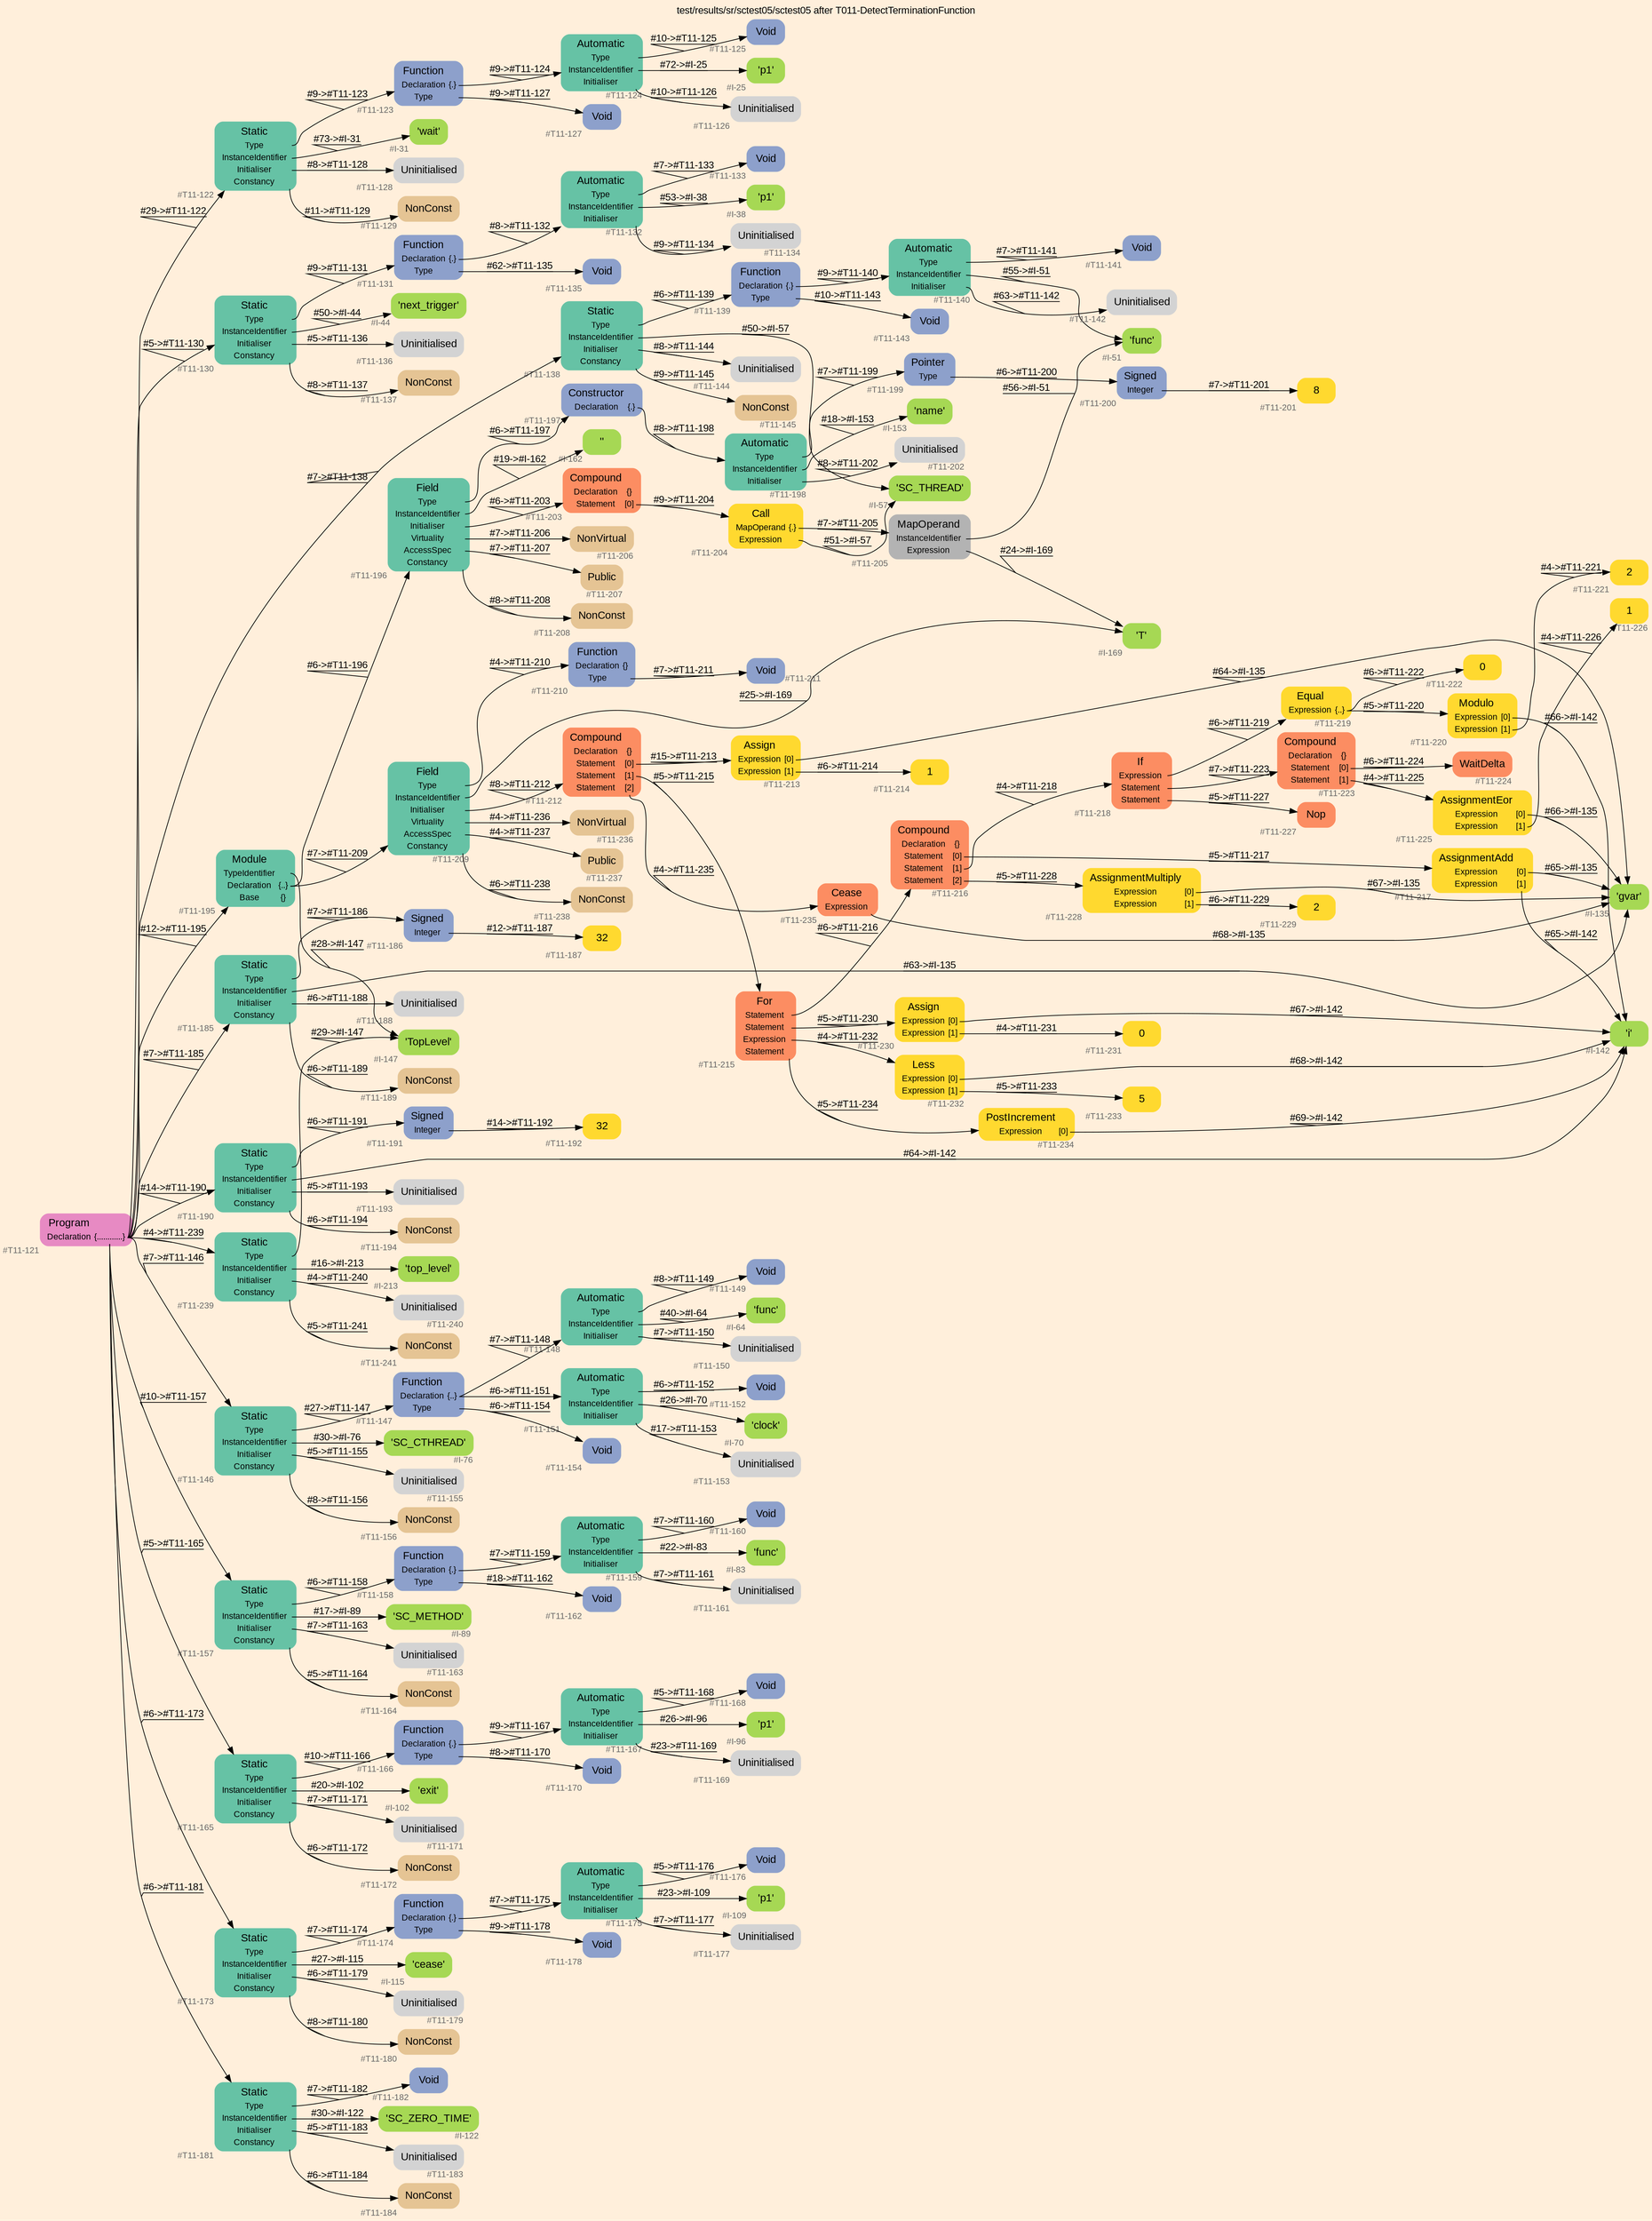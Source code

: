 digraph "test/results/sr/sctest05/sctest05 after T011-DetectTerminationFunction" {
label = "test/results/sr/sctest05/sctest05 after T011-DetectTerminationFunction"
labelloc = t
graph [
    rankdir = "LR"
    ranksep = 0.3
    bgcolor = antiquewhite1
    color = black
    fontcolor = black
    fontname = "Arial"
];
node [
    fontname = "Arial"
];
edge [
    fontname = "Arial"
];

// -------------------- node figure --------------------
// -------- block #T11-121 ----------
"#T11-121" [
    fillcolor = "/set28/4"
    xlabel = "#T11-121"
    fontsize = "12"
    fontcolor = grey40
    shape = "plaintext"
    label = <<TABLE BORDER="0" CELLBORDER="0" CELLSPACING="0">
     <TR><TD><FONT COLOR="black" POINT-SIZE="15">Program</FONT></TD></TR>
     <TR><TD><FONT COLOR="black" POINT-SIZE="12">Declaration</FONT></TD><TD PORT="port0"><FONT COLOR="black" POINT-SIZE="12">{............}</FONT></TD></TR>
    </TABLE>>
    style = "rounded,filled"
];

// -------- block #T11-122 ----------
"#T11-122" [
    fillcolor = "/set28/1"
    xlabel = "#T11-122"
    fontsize = "12"
    fontcolor = grey40
    shape = "plaintext"
    label = <<TABLE BORDER="0" CELLBORDER="0" CELLSPACING="0">
     <TR><TD><FONT COLOR="black" POINT-SIZE="15">Static</FONT></TD></TR>
     <TR><TD><FONT COLOR="black" POINT-SIZE="12">Type</FONT></TD><TD PORT="port0"></TD></TR>
     <TR><TD><FONT COLOR="black" POINT-SIZE="12">InstanceIdentifier</FONT></TD><TD PORT="port1"></TD></TR>
     <TR><TD><FONT COLOR="black" POINT-SIZE="12">Initialiser</FONT></TD><TD PORT="port2"></TD></TR>
     <TR><TD><FONT COLOR="black" POINT-SIZE="12">Constancy</FONT></TD><TD PORT="port3"></TD></TR>
    </TABLE>>
    style = "rounded,filled"
];

// -------- block #T11-123 ----------
"#T11-123" [
    fillcolor = "/set28/3"
    xlabel = "#T11-123"
    fontsize = "12"
    fontcolor = grey40
    shape = "plaintext"
    label = <<TABLE BORDER="0" CELLBORDER="0" CELLSPACING="0">
     <TR><TD><FONT COLOR="black" POINT-SIZE="15">Function</FONT></TD></TR>
     <TR><TD><FONT COLOR="black" POINT-SIZE="12">Declaration</FONT></TD><TD PORT="port0"><FONT COLOR="black" POINT-SIZE="12">{.}</FONT></TD></TR>
     <TR><TD><FONT COLOR="black" POINT-SIZE="12">Type</FONT></TD><TD PORT="port1"></TD></TR>
    </TABLE>>
    style = "rounded,filled"
];

// -------- block #T11-124 ----------
"#T11-124" [
    fillcolor = "/set28/1"
    xlabel = "#T11-124"
    fontsize = "12"
    fontcolor = grey40
    shape = "plaintext"
    label = <<TABLE BORDER="0" CELLBORDER="0" CELLSPACING="0">
     <TR><TD><FONT COLOR="black" POINT-SIZE="15">Automatic</FONT></TD></TR>
     <TR><TD><FONT COLOR="black" POINT-SIZE="12">Type</FONT></TD><TD PORT="port0"></TD></TR>
     <TR><TD><FONT COLOR="black" POINT-SIZE="12">InstanceIdentifier</FONT></TD><TD PORT="port1"></TD></TR>
     <TR><TD><FONT COLOR="black" POINT-SIZE="12">Initialiser</FONT></TD><TD PORT="port2"></TD></TR>
    </TABLE>>
    style = "rounded,filled"
];

// -------- block #T11-125 ----------
"#T11-125" [
    fillcolor = "/set28/3"
    xlabel = "#T11-125"
    fontsize = "12"
    fontcolor = grey40
    shape = "plaintext"
    label = <<TABLE BORDER="0" CELLBORDER="0" CELLSPACING="0">
     <TR><TD><FONT COLOR="black" POINT-SIZE="15">Void</FONT></TD></TR>
    </TABLE>>
    style = "rounded,filled"
];

// -------- block #I-25 ----------
"#I-25" [
    fillcolor = "/set28/5"
    xlabel = "#I-25"
    fontsize = "12"
    fontcolor = grey40
    shape = "plaintext"
    label = <<TABLE BORDER="0" CELLBORDER="0" CELLSPACING="0">
     <TR><TD><FONT COLOR="black" POINT-SIZE="15">'p1'</FONT></TD></TR>
    </TABLE>>
    style = "rounded,filled"
];

// -------- block #T11-126 ----------
"#T11-126" [
    xlabel = "#T11-126"
    fontsize = "12"
    fontcolor = grey40
    shape = "plaintext"
    label = <<TABLE BORDER="0" CELLBORDER="0" CELLSPACING="0">
     <TR><TD><FONT COLOR="black" POINT-SIZE="15">Uninitialised</FONT></TD></TR>
    </TABLE>>
    style = "rounded,filled"
];

// -------- block #T11-127 ----------
"#T11-127" [
    fillcolor = "/set28/3"
    xlabel = "#T11-127"
    fontsize = "12"
    fontcolor = grey40
    shape = "plaintext"
    label = <<TABLE BORDER="0" CELLBORDER="0" CELLSPACING="0">
     <TR><TD><FONT COLOR="black" POINT-SIZE="15">Void</FONT></TD></TR>
    </TABLE>>
    style = "rounded,filled"
];

// -------- block #I-31 ----------
"#I-31" [
    fillcolor = "/set28/5"
    xlabel = "#I-31"
    fontsize = "12"
    fontcolor = grey40
    shape = "plaintext"
    label = <<TABLE BORDER="0" CELLBORDER="0" CELLSPACING="0">
     <TR><TD><FONT COLOR="black" POINT-SIZE="15">'wait'</FONT></TD></TR>
    </TABLE>>
    style = "rounded,filled"
];

// -------- block #T11-128 ----------
"#T11-128" [
    xlabel = "#T11-128"
    fontsize = "12"
    fontcolor = grey40
    shape = "plaintext"
    label = <<TABLE BORDER="0" CELLBORDER="0" CELLSPACING="0">
     <TR><TD><FONT COLOR="black" POINT-SIZE="15">Uninitialised</FONT></TD></TR>
    </TABLE>>
    style = "rounded,filled"
];

// -------- block #T11-129 ----------
"#T11-129" [
    fillcolor = "/set28/7"
    xlabel = "#T11-129"
    fontsize = "12"
    fontcolor = grey40
    shape = "plaintext"
    label = <<TABLE BORDER="0" CELLBORDER="0" CELLSPACING="0">
     <TR><TD><FONT COLOR="black" POINT-SIZE="15">NonConst</FONT></TD></TR>
    </TABLE>>
    style = "rounded,filled"
];

// -------- block #T11-130 ----------
"#T11-130" [
    fillcolor = "/set28/1"
    xlabel = "#T11-130"
    fontsize = "12"
    fontcolor = grey40
    shape = "plaintext"
    label = <<TABLE BORDER="0" CELLBORDER="0" CELLSPACING="0">
     <TR><TD><FONT COLOR="black" POINT-SIZE="15">Static</FONT></TD></TR>
     <TR><TD><FONT COLOR="black" POINT-SIZE="12">Type</FONT></TD><TD PORT="port0"></TD></TR>
     <TR><TD><FONT COLOR="black" POINT-SIZE="12">InstanceIdentifier</FONT></TD><TD PORT="port1"></TD></TR>
     <TR><TD><FONT COLOR="black" POINT-SIZE="12">Initialiser</FONT></TD><TD PORT="port2"></TD></TR>
     <TR><TD><FONT COLOR="black" POINT-SIZE="12">Constancy</FONT></TD><TD PORT="port3"></TD></TR>
    </TABLE>>
    style = "rounded,filled"
];

// -------- block #T11-131 ----------
"#T11-131" [
    fillcolor = "/set28/3"
    xlabel = "#T11-131"
    fontsize = "12"
    fontcolor = grey40
    shape = "plaintext"
    label = <<TABLE BORDER="0" CELLBORDER="0" CELLSPACING="0">
     <TR><TD><FONT COLOR="black" POINT-SIZE="15">Function</FONT></TD></TR>
     <TR><TD><FONT COLOR="black" POINT-SIZE="12">Declaration</FONT></TD><TD PORT="port0"><FONT COLOR="black" POINT-SIZE="12">{.}</FONT></TD></TR>
     <TR><TD><FONT COLOR="black" POINT-SIZE="12">Type</FONT></TD><TD PORT="port1"></TD></TR>
    </TABLE>>
    style = "rounded,filled"
];

// -------- block #T11-132 ----------
"#T11-132" [
    fillcolor = "/set28/1"
    xlabel = "#T11-132"
    fontsize = "12"
    fontcolor = grey40
    shape = "plaintext"
    label = <<TABLE BORDER="0" CELLBORDER="0" CELLSPACING="0">
     <TR><TD><FONT COLOR="black" POINT-SIZE="15">Automatic</FONT></TD></TR>
     <TR><TD><FONT COLOR="black" POINT-SIZE="12">Type</FONT></TD><TD PORT="port0"></TD></TR>
     <TR><TD><FONT COLOR="black" POINT-SIZE="12">InstanceIdentifier</FONT></TD><TD PORT="port1"></TD></TR>
     <TR><TD><FONT COLOR="black" POINT-SIZE="12">Initialiser</FONT></TD><TD PORT="port2"></TD></TR>
    </TABLE>>
    style = "rounded,filled"
];

// -------- block #T11-133 ----------
"#T11-133" [
    fillcolor = "/set28/3"
    xlabel = "#T11-133"
    fontsize = "12"
    fontcolor = grey40
    shape = "plaintext"
    label = <<TABLE BORDER="0" CELLBORDER="0" CELLSPACING="0">
     <TR><TD><FONT COLOR="black" POINT-SIZE="15">Void</FONT></TD></TR>
    </TABLE>>
    style = "rounded,filled"
];

// -------- block #I-38 ----------
"#I-38" [
    fillcolor = "/set28/5"
    xlabel = "#I-38"
    fontsize = "12"
    fontcolor = grey40
    shape = "plaintext"
    label = <<TABLE BORDER="0" CELLBORDER="0" CELLSPACING="0">
     <TR><TD><FONT COLOR="black" POINT-SIZE="15">'p1'</FONT></TD></TR>
    </TABLE>>
    style = "rounded,filled"
];

// -------- block #T11-134 ----------
"#T11-134" [
    xlabel = "#T11-134"
    fontsize = "12"
    fontcolor = grey40
    shape = "plaintext"
    label = <<TABLE BORDER="0" CELLBORDER="0" CELLSPACING="0">
     <TR><TD><FONT COLOR="black" POINT-SIZE="15">Uninitialised</FONT></TD></TR>
    </TABLE>>
    style = "rounded,filled"
];

// -------- block #T11-135 ----------
"#T11-135" [
    fillcolor = "/set28/3"
    xlabel = "#T11-135"
    fontsize = "12"
    fontcolor = grey40
    shape = "plaintext"
    label = <<TABLE BORDER="0" CELLBORDER="0" CELLSPACING="0">
     <TR><TD><FONT COLOR="black" POINT-SIZE="15">Void</FONT></TD></TR>
    </TABLE>>
    style = "rounded,filled"
];

// -------- block #I-44 ----------
"#I-44" [
    fillcolor = "/set28/5"
    xlabel = "#I-44"
    fontsize = "12"
    fontcolor = grey40
    shape = "plaintext"
    label = <<TABLE BORDER="0" CELLBORDER="0" CELLSPACING="0">
     <TR><TD><FONT COLOR="black" POINT-SIZE="15">'next_trigger'</FONT></TD></TR>
    </TABLE>>
    style = "rounded,filled"
];

// -------- block #T11-136 ----------
"#T11-136" [
    xlabel = "#T11-136"
    fontsize = "12"
    fontcolor = grey40
    shape = "plaintext"
    label = <<TABLE BORDER="0" CELLBORDER="0" CELLSPACING="0">
     <TR><TD><FONT COLOR="black" POINT-SIZE="15">Uninitialised</FONT></TD></TR>
    </TABLE>>
    style = "rounded,filled"
];

// -------- block #T11-137 ----------
"#T11-137" [
    fillcolor = "/set28/7"
    xlabel = "#T11-137"
    fontsize = "12"
    fontcolor = grey40
    shape = "plaintext"
    label = <<TABLE BORDER="0" CELLBORDER="0" CELLSPACING="0">
     <TR><TD><FONT COLOR="black" POINT-SIZE="15">NonConst</FONT></TD></TR>
    </TABLE>>
    style = "rounded,filled"
];

// -------- block #T11-138 ----------
"#T11-138" [
    fillcolor = "/set28/1"
    xlabel = "#T11-138"
    fontsize = "12"
    fontcolor = grey40
    shape = "plaintext"
    label = <<TABLE BORDER="0" CELLBORDER="0" CELLSPACING="0">
     <TR><TD><FONT COLOR="black" POINT-SIZE="15">Static</FONT></TD></TR>
     <TR><TD><FONT COLOR="black" POINT-SIZE="12">Type</FONT></TD><TD PORT="port0"></TD></TR>
     <TR><TD><FONT COLOR="black" POINT-SIZE="12">InstanceIdentifier</FONT></TD><TD PORT="port1"></TD></TR>
     <TR><TD><FONT COLOR="black" POINT-SIZE="12">Initialiser</FONT></TD><TD PORT="port2"></TD></TR>
     <TR><TD><FONT COLOR="black" POINT-SIZE="12">Constancy</FONT></TD><TD PORT="port3"></TD></TR>
    </TABLE>>
    style = "rounded,filled"
];

// -------- block #T11-139 ----------
"#T11-139" [
    fillcolor = "/set28/3"
    xlabel = "#T11-139"
    fontsize = "12"
    fontcolor = grey40
    shape = "plaintext"
    label = <<TABLE BORDER="0" CELLBORDER="0" CELLSPACING="0">
     <TR><TD><FONT COLOR="black" POINT-SIZE="15">Function</FONT></TD></TR>
     <TR><TD><FONT COLOR="black" POINT-SIZE="12">Declaration</FONT></TD><TD PORT="port0"><FONT COLOR="black" POINT-SIZE="12">{.}</FONT></TD></TR>
     <TR><TD><FONT COLOR="black" POINT-SIZE="12">Type</FONT></TD><TD PORT="port1"></TD></TR>
    </TABLE>>
    style = "rounded,filled"
];

// -------- block #T11-140 ----------
"#T11-140" [
    fillcolor = "/set28/1"
    xlabel = "#T11-140"
    fontsize = "12"
    fontcolor = grey40
    shape = "plaintext"
    label = <<TABLE BORDER="0" CELLBORDER="0" CELLSPACING="0">
     <TR><TD><FONT COLOR="black" POINT-SIZE="15">Automatic</FONT></TD></TR>
     <TR><TD><FONT COLOR="black" POINT-SIZE="12">Type</FONT></TD><TD PORT="port0"></TD></TR>
     <TR><TD><FONT COLOR="black" POINT-SIZE="12">InstanceIdentifier</FONT></TD><TD PORT="port1"></TD></TR>
     <TR><TD><FONT COLOR="black" POINT-SIZE="12">Initialiser</FONT></TD><TD PORT="port2"></TD></TR>
    </TABLE>>
    style = "rounded,filled"
];

// -------- block #T11-141 ----------
"#T11-141" [
    fillcolor = "/set28/3"
    xlabel = "#T11-141"
    fontsize = "12"
    fontcolor = grey40
    shape = "plaintext"
    label = <<TABLE BORDER="0" CELLBORDER="0" CELLSPACING="0">
     <TR><TD><FONT COLOR="black" POINT-SIZE="15">Void</FONT></TD></TR>
    </TABLE>>
    style = "rounded,filled"
];

// -------- block #I-51 ----------
"#I-51" [
    fillcolor = "/set28/5"
    xlabel = "#I-51"
    fontsize = "12"
    fontcolor = grey40
    shape = "plaintext"
    label = <<TABLE BORDER="0" CELLBORDER="0" CELLSPACING="0">
     <TR><TD><FONT COLOR="black" POINT-SIZE="15">'func'</FONT></TD></TR>
    </TABLE>>
    style = "rounded,filled"
];

// -------- block #T11-142 ----------
"#T11-142" [
    xlabel = "#T11-142"
    fontsize = "12"
    fontcolor = grey40
    shape = "plaintext"
    label = <<TABLE BORDER="0" CELLBORDER="0" CELLSPACING="0">
     <TR><TD><FONT COLOR="black" POINT-SIZE="15">Uninitialised</FONT></TD></TR>
    </TABLE>>
    style = "rounded,filled"
];

// -------- block #T11-143 ----------
"#T11-143" [
    fillcolor = "/set28/3"
    xlabel = "#T11-143"
    fontsize = "12"
    fontcolor = grey40
    shape = "plaintext"
    label = <<TABLE BORDER="0" CELLBORDER="0" CELLSPACING="0">
     <TR><TD><FONT COLOR="black" POINT-SIZE="15">Void</FONT></TD></TR>
    </TABLE>>
    style = "rounded,filled"
];

// -------- block #I-57 ----------
"#I-57" [
    fillcolor = "/set28/5"
    xlabel = "#I-57"
    fontsize = "12"
    fontcolor = grey40
    shape = "plaintext"
    label = <<TABLE BORDER="0" CELLBORDER="0" CELLSPACING="0">
     <TR><TD><FONT COLOR="black" POINT-SIZE="15">'SC_THREAD'</FONT></TD></TR>
    </TABLE>>
    style = "rounded,filled"
];

// -------- block #T11-144 ----------
"#T11-144" [
    xlabel = "#T11-144"
    fontsize = "12"
    fontcolor = grey40
    shape = "plaintext"
    label = <<TABLE BORDER="0" CELLBORDER="0" CELLSPACING="0">
     <TR><TD><FONT COLOR="black" POINT-SIZE="15">Uninitialised</FONT></TD></TR>
    </TABLE>>
    style = "rounded,filled"
];

// -------- block #T11-145 ----------
"#T11-145" [
    fillcolor = "/set28/7"
    xlabel = "#T11-145"
    fontsize = "12"
    fontcolor = grey40
    shape = "plaintext"
    label = <<TABLE BORDER="0" CELLBORDER="0" CELLSPACING="0">
     <TR><TD><FONT COLOR="black" POINT-SIZE="15">NonConst</FONT></TD></TR>
    </TABLE>>
    style = "rounded,filled"
];

// -------- block #T11-146 ----------
"#T11-146" [
    fillcolor = "/set28/1"
    xlabel = "#T11-146"
    fontsize = "12"
    fontcolor = grey40
    shape = "plaintext"
    label = <<TABLE BORDER="0" CELLBORDER="0" CELLSPACING="0">
     <TR><TD><FONT COLOR="black" POINT-SIZE="15">Static</FONT></TD></TR>
     <TR><TD><FONT COLOR="black" POINT-SIZE="12">Type</FONT></TD><TD PORT="port0"></TD></TR>
     <TR><TD><FONT COLOR="black" POINT-SIZE="12">InstanceIdentifier</FONT></TD><TD PORT="port1"></TD></TR>
     <TR><TD><FONT COLOR="black" POINT-SIZE="12">Initialiser</FONT></TD><TD PORT="port2"></TD></TR>
     <TR><TD><FONT COLOR="black" POINT-SIZE="12">Constancy</FONT></TD><TD PORT="port3"></TD></TR>
    </TABLE>>
    style = "rounded,filled"
];

// -------- block #T11-147 ----------
"#T11-147" [
    fillcolor = "/set28/3"
    xlabel = "#T11-147"
    fontsize = "12"
    fontcolor = grey40
    shape = "plaintext"
    label = <<TABLE BORDER="0" CELLBORDER="0" CELLSPACING="0">
     <TR><TD><FONT COLOR="black" POINT-SIZE="15">Function</FONT></TD></TR>
     <TR><TD><FONT COLOR="black" POINT-SIZE="12">Declaration</FONT></TD><TD PORT="port0"><FONT COLOR="black" POINT-SIZE="12">{..}</FONT></TD></TR>
     <TR><TD><FONT COLOR="black" POINT-SIZE="12">Type</FONT></TD><TD PORT="port1"></TD></TR>
    </TABLE>>
    style = "rounded,filled"
];

// -------- block #T11-148 ----------
"#T11-148" [
    fillcolor = "/set28/1"
    xlabel = "#T11-148"
    fontsize = "12"
    fontcolor = grey40
    shape = "plaintext"
    label = <<TABLE BORDER="0" CELLBORDER="0" CELLSPACING="0">
     <TR><TD><FONT COLOR="black" POINT-SIZE="15">Automatic</FONT></TD></TR>
     <TR><TD><FONT COLOR="black" POINT-SIZE="12">Type</FONT></TD><TD PORT="port0"></TD></TR>
     <TR><TD><FONT COLOR="black" POINT-SIZE="12">InstanceIdentifier</FONT></TD><TD PORT="port1"></TD></TR>
     <TR><TD><FONT COLOR="black" POINT-SIZE="12">Initialiser</FONT></TD><TD PORT="port2"></TD></TR>
    </TABLE>>
    style = "rounded,filled"
];

// -------- block #T11-149 ----------
"#T11-149" [
    fillcolor = "/set28/3"
    xlabel = "#T11-149"
    fontsize = "12"
    fontcolor = grey40
    shape = "plaintext"
    label = <<TABLE BORDER="0" CELLBORDER="0" CELLSPACING="0">
     <TR><TD><FONT COLOR="black" POINT-SIZE="15">Void</FONT></TD></TR>
    </TABLE>>
    style = "rounded,filled"
];

// -------- block #I-64 ----------
"#I-64" [
    fillcolor = "/set28/5"
    xlabel = "#I-64"
    fontsize = "12"
    fontcolor = grey40
    shape = "plaintext"
    label = <<TABLE BORDER="0" CELLBORDER="0" CELLSPACING="0">
     <TR><TD><FONT COLOR="black" POINT-SIZE="15">'func'</FONT></TD></TR>
    </TABLE>>
    style = "rounded,filled"
];

// -------- block #T11-150 ----------
"#T11-150" [
    xlabel = "#T11-150"
    fontsize = "12"
    fontcolor = grey40
    shape = "plaintext"
    label = <<TABLE BORDER="0" CELLBORDER="0" CELLSPACING="0">
     <TR><TD><FONT COLOR="black" POINT-SIZE="15">Uninitialised</FONT></TD></TR>
    </TABLE>>
    style = "rounded,filled"
];

// -------- block #T11-151 ----------
"#T11-151" [
    fillcolor = "/set28/1"
    xlabel = "#T11-151"
    fontsize = "12"
    fontcolor = grey40
    shape = "plaintext"
    label = <<TABLE BORDER="0" CELLBORDER="0" CELLSPACING="0">
     <TR><TD><FONT COLOR="black" POINT-SIZE="15">Automatic</FONT></TD></TR>
     <TR><TD><FONT COLOR="black" POINT-SIZE="12">Type</FONT></TD><TD PORT="port0"></TD></TR>
     <TR><TD><FONT COLOR="black" POINT-SIZE="12">InstanceIdentifier</FONT></TD><TD PORT="port1"></TD></TR>
     <TR><TD><FONT COLOR="black" POINT-SIZE="12">Initialiser</FONT></TD><TD PORT="port2"></TD></TR>
    </TABLE>>
    style = "rounded,filled"
];

// -------- block #T11-152 ----------
"#T11-152" [
    fillcolor = "/set28/3"
    xlabel = "#T11-152"
    fontsize = "12"
    fontcolor = grey40
    shape = "plaintext"
    label = <<TABLE BORDER="0" CELLBORDER="0" CELLSPACING="0">
     <TR><TD><FONT COLOR="black" POINT-SIZE="15">Void</FONT></TD></TR>
    </TABLE>>
    style = "rounded,filled"
];

// -------- block #I-70 ----------
"#I-70" [
    fillcolor = "/set28/5"
    xlabel = "#I-70"
    fontsize = "12"
    fontcolor = grey40
    shape = "plaintext"
    label = <<TABLE BORDER="0" CELLBORDER="0" CELLSPACING="0">
     <TR><TD><FONT COLOR="black" POINT-SIZE="15">'clock'</FONT></TD></TR>
    </TABLE>>
    style = "rounded,filled"
];

// -------- block #T11-153 ----------
"#T11-153" [
    xlabel = "#T11-153"
    fontsize = "12"
    fontcolor = grey40
    shape = "plaintext"
    label = <<TABLE BORDER="0" CELLBORDER="0" CELLSPACING="0">
     <TR><TD><FONT COLOR="black" POINT-SIZE="15">Uninitialised</FONT></TD></TR>
    </TABLE>>
    style = "rounded,filled"
];

// -------- block #T11-154 ----------
"#T11-154" [
    fillcolor = "/set28/3"
    xlabel = "#T11-154"
    fontsize = "12"
    fontcolor = grey40
    shape = "plaintext"
    label = <<TABLE BORDER="0" CELLBORDER="0" CELLSPACING="0">
     <TR><TD><FONT COLOR="black" POINT-SIZE="15">Void</FONT></TD></TR>
    </TABLE>>
    style = "rounded,filled"
];

// -------- block #I-76 ----------
"#I-76" [
    fillcolor = "/set28/5"
    xlabel = "#I-76"
    fontsize = "12"
    fontcolor = grey40
    shape = "plaintext"
    label = <<TABLE BORDER="0" CELLBORDER="0" CELLSPACING="0">
     <TR><TD><FONT COLOR="black" POINT-SIZE="15">'SC_CTHREAD'</FONT></TD></TR>
    </TABLE>>
    style = "rounded,filled"
];

// -------- block #T11-155 ----------
"#T11-155" [
    xlabel = "#T11-155"
    fontsize = "12"
    fontcolor = grey40
    shape = "plaintext"
    label = <<TABLE BORDER="0" CELLBORDER="0" CELLSPACING="0">
     <TR><TD><FONT COLOR="black" POINT-SIZE="15">Uninitialised</FONT></TD></TR>
    </TABLE>>
    style = "rounded,filled"
];

// -------- block #T11-156 ----------
"#T11-156" [
    fillcolor = "/set28/7"
    xlabel = "#T11-156"
    fontsize = "12"
    fontcolor = grey40
    shape = "plaintext"
    label = <<TABLE BORDER="0" CELLBORDER="0" CELLSPACING="0">
     <TR><TD><FONT COLOR="black" POINT-SIZE="15">NonConst</FONT></TD></TR>
    </TABLE>>
    style = "rounded,filled"
];

// -------- block #T11-157 ----------
"#T11-157" [
    fillcolor = "/set28/1"
    xlabel = "#T11-157"
    fontsize = "12"
    fontcolor = grey40
    shape = "plaintext"
    label = <<TABLE BORDER="0" CELLBORDER="0" CELLSPACING="0">
     <TR><TD><FONT COLOR="black" POINT-SIZE="15">Static</FONT></TD></TR>
     <TR><TD><FONT COLOR="black" POINT-SIZE="12">Type</FONT></TD><TD PORT="port0"></TD></TR>
     <TR><TD><FONT COLOR="black" POINT-SIZE="12">InstanceIdentifier</FONT></TD><TD PORT="port1"></TD></TR>
     <TR><TD><FONT COLOR="black" POINT-SIZE="12">Initialiser</FONT></TD><TD PORT="port2"></TD></TR>
     <TR><TD><FONT COLOR="black" POINT-SIZE="12">Constancy</FONT></TD><TD PORT="port3"></TD></TR>
    </TABLE>>
    style = "rounded,filled"
];

// -------- block #T11-158 ----------
"#T11-158" [
    fillcolor = "/set28/3"
    xlabel = "#T11-158"
    fontsize = "12"
    fontcolor = grey40
    shape = "plaintext"
    label = <<TABLE BORDER="0" CELLBORDER="0" CELLSPACING="0">
     <TR><TD><FONT COLOR="black" POINT-SIZE="15">Function</FONT></TD></TR>
     <TR><TD><FONT COLOR="black" POINT-SIZE="12">Declaration</FONT></TD><TD PORT="port0"><FONT COLOR="black" POINT-SIZE="12">{.}</FONT></TD></TR>
     <TR><TD><FONT COLOR="black" POINT-SIZE="12">Type</FONT></TD><TD PORT="port1"></TD></TR>
    </TABLE>>
    style = "rounded,filled"
];

// -------- block #T11-159 ----------
"#T11-159" [
    fillcolor = "/set28/1"
    xlabel = "#T11-159"
    fontsize = "12"
    fontcolor = grey40
    shape = "plaintext"
    label = <<TABLE BORDER="0" CELLBORDER="0" CELLSPACING="0">
     <TR><TD><FONT COLOR="black" POINT-SIZE="15">Automatic</FONT></TD></TR>
     <TR><TD><FONT COLOR="black" POINT-SIZE="12">Type</FONT></TD><TD PORT="port0"></TD></TR>
     <TR><TD><FONT COLOR="black" POINT-SIZE="12">InstanceIdentifier</FONT></TD><TD PORT="port1"></TD></TR>
     <TR><TD><FONT COLOR="black" POINT-SIZE="12">Initialiser</FONT></TD><TD PORT="port2"></TD></TR>
    </TABLE>>
    style = "rounded,filled"
];

// -------- block #T11-160 ----------
"#T11-160" [
    fillcolor = "/set28/3"
    xlabel = "#T11-160"
    fontsize = "12"
    fontcolor = grey40
    shape = "plaintext"
    label = <<TABLE BORDER="0" CELLBORDER="0" CELLSPACING="0">
     <TR><TD><FONT COLOR="black" POINT-SIZE="15">Void</FONT></TD></TR>
    </TABLE>>
    style = "rounded,filled"
];

// -------- block #I-83 ----------
"#I-83" [
    fillcolor = "/set28/5"
    xlabel = "#I-83"
    fontsize = "12"
    fontcolor = grey40
    shape = "plaintext"
    label = <<TABLE BORDER="0" CELLBORDER="0" CELLSPACING="0">
     <TR><TD><FONT COLOR="black" POINT-SIZE="15">'func'</FONT></TD></TR>
    </TABLE>>
    style = "rounded,filled"
];

// -------- block #T11-161 ----------
"#T11-161" [
    xlabel = "#T11-161"
    fontsize = "12"
    fontcolor = grey40
    shape = "plaintext"
    label = <<TABLE BORDER="0" CELLBORDER="0" CELLSPACING="0">
     <TR><TD><FONT COLOR="black" POINT-SIZE="15">Uninitialised</FONT></TD></TR>
    </TABLE>>
    style = "rounded,filled"
];

// -------- block #T11-162 ----------
"#T11-162" [
    fillcolor = "/set28/3"
    xlabel = "#T11-162"
    fontsize = "12"
    fontcolor = grey40
    shape = "plaintext"
    label = <<TABLE BORDER="0" CELLBORDER="0" CELLSPACING="0">
     <TR><TD><FONT COLOR="black" POINT-SIZE="15">Void</FONT></TD></TR>
    </TABLE>>
    style = "rounded,filled"
];

// -------- block #I-89 ----------
"#I-89" [
    fillcolor = "/set28/5"
    xlabel = "#I-89"
    fontsize = "12"
    fontcolor = grey40
    shape = "plaintext"
    label = <<TABLE BORDER="0" CELLBORDER="0" CELLSPACING="0">
     <TR><TD><FONT COLOR="black" POINT-SIZE="15">'SC_METHOD'</FONT></TD></TR>
    </TABLE>>
    style = "rounded,filled"
];

// -------- block #T11-163 ----------
"#T11-163" [
    xlabel = "#T11-163"
    fontsize = "12"
    fontcolor = grey40
    shape = "plaintext"
    label = <<TABLE BORDER="0" CELLBORDER="0" CELLSPACING="0">
     <TR><TD><FONT COLOR="black" POINT-SIZE="15">Uninitialised</FONT></TD></TR>
    </TABLE>>
    style = "rounded,filled"
];

// -------- block #T11-164 ----------
"#T11-164" [
    fillcolor = "/set28/7"
    xlabel = "#T11-164"
    fontsize = "12"
    fontcolor = grey40
    shape = "plaintext"
    label = <<TABLE BORDER="0" CELLBORDER="0" CELLSPACING="0">
     <TR><TD><FONT COLOR="black" POINT-SIZE="15">NonConst</FONT></TD></TR>
    </TABLE>>
    style = "rounded,filled"
];

// -------- block #T11-165 ----------
"#T11-165" [
    fillcolor = "/set28/1"
    xlabel = "#T11-165"
    fontsize = "12"
    fontcolor = grey40
    shape = "plaintext"
    label = <<TABLE BORDER="0" CELLBORDER="0" CELLSPACING="0">
     <TR><TD><FONT COLOR="black" POINT-SIZE="15">Static</FONT></TD></TR>
     <TR><TD><FONT COLOR="black" POINT-SIZE="12">Type</FONT></TD><TD PORT="port0"></TD></TR>
     <TR><TD><FONT COLOR="black" POINT-SIZE="12">InstanceIdentifier</FONT></TD><TD PORT="port1"></TD></TR>
     <TR><TD><FONT COLOR="black" POINT-SIZE="12">Initialiser</FONT></TD><TD PORT="port2"></TD></TR>
     <TR><TD><FONT COLOR="black" POINT-SIZE="12">Constancy</FONT></TD><TD PORT="port3"></TD></TR>
    </TABLE>>
    style = "rounded,filled"
];

// -------- block #T11-166 ----------
"#T11-166" [
    fillcolor = "/set28/3"
    xlabel = "#T11-166"
    fontsize = "12"
    fontcolor = grey40
    shape = "plaintext"
    label = <<TABLE BORDER="0" CELLBORDER="0" CELLSPACING="0">
     <TR><TD><FONT COLOR="black" POINT-SIZE="15">Function</FONT></TD></TR>
     <TR><TD><FONT COLOR="black" POINT-SIZE="12">Declaration</FONT></TD><TD PORT="port0"><FONT COLOR="black" POINT-SIZE="12">{.}</FONT></TD></TR>
     <TR><TD><FONT COLOR="black" POINT-SIZE="12">Type</FONT></TD><TD PORT="port1"></TD></TR>
    </TABLE>>
    style = "rounded,filled"
];

// -------- block #T11-167 ----------
"#T11-167" [
    fillcolor = "/set28/1"
    xlabel = "#T11-167"
    fontsize = "12"
    fontcolor = grey40
    shape = "plaintext"
    label = <<TABLE BORDER="0" CELLBORDER="0" CELLSPACING="0">
     <TR><TD><FONT COLOR="black" POINT-SIZE="15">Automatic</FONT></TD></TR>
     <TR><TD><FONT COLOR="black" POINT-SIZE="12">Type</FONT></TD><TD PORT="port0"></TD></TR>
     <TR><TD><FONT COLOR="black" POINT-SIZE="12">InstanceIdentifier</FONT></TD><TD PORT="port1"></TD></TR>
     <TR><TD><FONT COLOR="black" POINT-SIZE="12">Initialiser</FONT></TD><TD PORT="port2"></TD></TR>
    </TABLE>>
    style = "rounded,filled"
];

// -------- block #T11-168 ----------
"#T11-168" [
    fillcolor = "/set28/3"
    xlabel = "#T11-168"
    fontsize = "12"
    fontcolor = grey40
    shape = "plaintext"
    label = <<TABLE BORDER="0" CELLBORDER="0" CELLSPACING="0">
     <TR><TD><FONT COLOR="black" POINT-SIZE="15">Void</FONT></TD></TR>
    </TABLE>>
    style = "rounded,filled"
];

// -------- block #I-96 ----------
"#I-96" [
    fillcolor = "/set28/5"
    xlabel = "#I-96"
    fontsize = "12"
    fontcolor = grey40
    shape = "plaintext"
    label = <<TABLE BORDER="0" CELLBORDER="0" CELLSPACING="0">
     <TR><TD><FONT COLOR="black" POINT-SIZE="15">'p1'</FONT></TD></TR>
    </TABLE>>
    style = "rounded,filled"
];

// -------- block #T11-169 ----------
"#T11-169" [
    xlabel = "#T11-169"
    fontsize = "12"
    fontcolor = grey40
    shape = "plaintext"
    label = <<TABLE BORDER="0" CELLBORDER="0" CELLSPACING="0">
     <TR><TD><FONT COLOR="black" POINT-SIZE="15">Uninitialised</FONT></TD></TR>
    </TABLE>>
    style = "rounded,filled"
];

// -------- block #T11-170 ----------
"#T11-170" [
    fillcolor = "/set28/3"
    xlabel = "#T11-170"
    fontsize = "12"
    fontcolor = grey40
    shape = "plaintext"
    label = <<TABLE BORDER="0" CELLBORDER="0" CELLSPACING="0">
     <TR><TD><FONT COLOR="black" POINT-SIZE="15">Void</FONT></TD></TR>
    </TABLE>>
    style = "rounded,filled"
];

// -------- block #I-102 ----------
"#I-102" [
    fillcolor = "/set28/5"
    xlabel = "#I-102"
    fontsize = "12"
    fontcolor = grey40
    shape = "plaintext"
    label = <<TABLE BORDER="0" CELLBORDER="0" CELLSPACING="0">
     <TR><TD><FONT COLOR="black" POINT-SIZE="15">'exit'</FONT></TD></TR>
    </TABLE>>
    style = "rounded,filled"
];

// -------- block #T11-171 ----------
"#T11-171" [
    xlabel = "#T11-171"
    fontsize = "12"
    fontcolor = grey40
    shape = "plaintext"
    label = <<TABLE BORDER="0" CELLBORDER="0" CELLSPACING="0">
     <TR><TD><FONT COLOR="black" POINT-SIZE="15">Uninitialised</FONT></TD></TR>
    </TABLE>>
    style = "rounded,filled"
];

// -------- block #T11-172 ----------
"#T11-172" [
    fillcolor = "/set28/7"
    xlabel = "#T11-172"
    fontsize = "12"
    fontcolor = grey40
    shape = "plaintext"
    label = <<TABLE BORDER="0" CELLBORDER="0" CELLSPACING="0">
     <TR><TD><FONT COLOR="black" POINT-SIZE="15">NonConst</FONT></TD></TR>
    </TABLE>>
    style = "rounded,filled"
];

// -------- block #T11-173 ----------
"#T11-173" [
    fillcolor = "/set28/1"
    xlabel = "#T11-173"
    fontsize = "12"
    fontcolor = grey40
    shape = "plaintext"
    label = <<TABLE BORDER="0" CELLBORDER="0" CELLSPACING="0">
     <TR><TD><FONT COLOR="black" POINT-SIZE="15">Static</FONT></TD></TR>
     <TR><TD><FONT COLOR="black" POINT-SIZE="12">Type</FONT></TD><TD PORT="port0"></TD></TR>
     <TR><TD><FONT COLOR="black" POINT-SIZE="12">InstanceIdentifier</FONT></TD><TD PORT="port1"></TD></TR>
     <TR><TD><FONT COLOR="black" POINT-SIZE="12">Initialiser</FONT></TD><TD PORT="port2"></TD></TR>
     <TR><TD><FONT COLOR="black" POINT-SIZE="12">Constancy</FONT></TD><TD PORT="port3"></TD></TR>
    </TABLE>>
    style = "rounded,filled"
];

// -------- block #T11-174 ----------
"#T11-174" [
    fillcolor = "/set28/3"
    xlabel = "#T11-174"
    fontsize = "12"
    fontcolor = grey40
    shape = "plaintext"
    label = <<TABLE BORDER="0" CELLBORDER="0" CELLSPACING="0">
     <TR><TD><FONT COLOR="black" POINT-SIZE="15">Function</FONT></TD></TR>
     <TR><TD><FONT COLOR="black" POINT-SIZE="12">Declaration</FONT></TD><TD PORT="port0"><FONT COLOR="black" POINT-SIZE="12">{.}</FONT></TD></TR>
     <TR><TD><FONT COLOR="black" POINT-SIZE="12">Type</FONT></TD><TD PORT="port1"></TD></TR>
    </TABLE>>
    style = "rounded,filled"
];

// -------- block #T11-175 ----------
"#T11-175" [
    fillcolor = "/set28/1"
    xlabel = "#T11-175"
    fontsize = "12"
    fontcolor = grey40
    shape = "plaintext"
    label = <<TABLE BORDER="0" CELLBORDER="0" CELLSPACING="0">
     <TR><TD><FONT COLOR="black" POINT-SIZE="15">Automatic</FONT></TD></TR>
     <TR><TD><FONT COLOR="black" POINT-SIZE="12">Type</FONT></TD><TD PORT="port0"></TD></TR>
     <TR><TD><FONT COLOR="black" POINT-SIZE="12">InstanceIdentifier</FONT></TD><TD PORT="port1"></TD></TR>
     <TR><TD><FONT COLOR="black" POINT-SIZE="12">Initialiser</FONT></TD><TD PORT="port2"></TD></TR>
    </TABLE>>
    style = "rounded,filled"
];

// -------- block #T11-176 ----------
"#T11-176" [
    fillcolor = "/set28/3"
    xlabel = "#T11-176"
    fontsize = "12"
    fontcolor = grey40
    shape = "plaintext"
    label = <<TABLE BORDER="0" CELLBORDER="0" CELLSPACING="0">
     <TR><TD><FONT COLOR="black" POINT-SIZE="15">Void</FONT></TD></TR>
    </TABLE>>
    style = "rounded,filled"
];

// -------- block #I-109 ----------
"#I-109" [
    fillcolor = "/set28/5"
    xlabel = "#I-109"
    fontsize = "12"
    fontcolor = grey40
    shape = "plaintext"
    label = <<TABLE BORDER="0" CELLBORDER="0" CELLSPACING="0">
     <TR><TD><FONT COLOR="black" POINT-SIZE="15">'p1'</FONT></TD></TR>
    </TABLE>>
    style = "rounded,filled"
];

// -------- block #T11-177 ----------
"#T11-177" [
    xlabel = "#T11-177"
    fontsize = "12"
    fontcolor = grey40
    shape = "plaintext"
    label = <<TABLE BORDER="0" CELLBORDER="0" CELLSPACING="0">
     <TR><TD><FONT COLOR="black" POINT-SIZE="15">Uninitialised</FONT></TD></TR>
    </TABLE>>
    style = "rounded,filled"
];

// -------- block #T11-178 ----------
"#T11-178" [
    fillcolor = "/set28/3"
    xlabel = "#T11-178"
    fontsize = "12"
    fontcolor = grey40
    shape = "plaintext"
    label = <<TABLE BORDER="0" CELLBORDER="0" CELLSPACING="0">
     <TR><TD><FONT COLOR="black" POINT-SIZE="15">Void</FONT></TD></TR>
    </TABLE>>
    style = "rounded,filled"
];

// -------- block #I-115 ----------
"#I-115" [
    fillcolor = "/set28/5"
    xlabel = "#I-115"
    fontsize = "12"
    fontcolor = grey40
    shape = "plaintext"
    label = <<TABLE BORDER="0" CELLBORDER="0" CELLSPACING="0">
     <TR><TD><FONT COLOR="black" POINT-SIZE="15">'cease'</FONT></TD></TR>
    </TABLE>>
    style = "rounded,filled"
];

// -------- block #T11-179 ----------
"#T11-179" [
    xlabel = "#T11-179"
    fontsize = "12"
    fontcolor = grey40
    shape = "plaintext"
    label = <<TABLE BORDER="0" CELLBORDER="0" CELLSPACING="0">
     <TR><TD><FONT COLOR="black" POINT-SIZE="15">Uninitialised</FONT></TD></TR>
    </TABLE>>
    style = "rounded,filled"
];

// -------- block #T11-180 ----------
"#T11-180" [
    fillcolor = "/set28/7"
    xlabel = "#T11-180"
    fontsize = "12"
    fontcolor = grey40
    shape = "plaintext"
    label = <<TABLE BORDER="0" CELLBORDER="0" CELLSPACING="0">
     <TR><TD><FONT COLOR="black" POINT-SIZE="15">NonConst</FONT></TD></TR>
    </TABLE>>
    style = "rounded,filled"
];

// -------- block #T11-181 ----------
"#T11-181" [
    fillcolor = "/set28/1"
    xlabel = "#T11-181"
    fontsize = "12"
    fontcolor = grey40
    shape = "plaintext"
    label = <<TABLE BORDER="0" CELLBORDER="0" CELLSPACING="0">
     <TR><TD><FONT COLOR="black" POINT-SIZE="15">Static</FONT></TD></TR>
     <TR><TD><FONT COLOR="black" POINT-SIZE="12">Type</FONT></TD><TD PORT="port0"></TD></TR>
     <TR><TD><FONT COLOR="black" POINT-SIZE="12">InstanceIdentifier</FONT></TD><TD PORT="port1"></TD></TR>
     <TR><TD><FONT COLOR="black" POINT-SIZE="12">Initialiser</FONT></TD><TD PORT="port2"></TD></TR>
     <TR><TD><FONT COLOR="black" POINT-SIZE="12">Constancy</FONT></TD><TD PORT="port3"></TD></TR>
    </TABLE>>
    style = "rounded,filled"
];

// -------- block #T11-182 ----------
"#T11-182" [
    fillcolor = "/set28/3"
    xlabel = "#T11-182"
    fontsize = "12"
    fontcolor = grey40
    shape = "plaintext"
    label = <<TABLE BORDER="0" CELLBORDER="0" CELLSPACING="0">
     <TR><TD><FONT COLOR="black" POINT-SIZE="15">Void</FONT></TD></TR>
    </TABLE>>
    style = "rounded,filled"
];

// -------- block #I-122 ----------
"#I-122" [
    fillcolor = "/set28/5"
    xlabel = "#I-122"
    fontsize = "12"
    fontcolor = grey40
    shape = "plaintext"
    label = <<TABLE BORDER="0" CELLBORDER="0" CELLSPACING="0">
     <TR><TD><FONT COLOR="black" POINT-SIZE="15">'SC_ZERO_TIME'</FONT></TD></TR>
    </TABLE>>
    style = "rounded,filled"
];

// -------- block #T11-183 ----------
"#T11-183" [
    xlabel = "#T11-183"
    fontsize = "12"
    fontcolor = grey40
    shape = "plaintext"
    label = <<TABLE BORDER="0" CELLBORDER="0" CELLSPACING="0">
     <TR><TD><FONT COLOR="black" POINT-SIZE="15">Uninitialised</FONT></TD></TR>
    </TABLE>>
    style = "rounded,filled"
];

// -------- block #T11-184 ----------
"#T11-184" [
    fillcolor = "/set28/7"
    xlabel = "#T11-184"
    fontsize = "12"
    fontcolor = grey40
    shape = "plaintext"
    label = <<TABLE BORDER="0" CELLBORDER="0" CELLSPACING="0">
     <TR><TD><FONT COLOR="black" POINT-SIZE="15">NonConst</FONT></TD></TR>
    </TABLE>>
    style = "rounded,filled"
];

// -------- block #T11-185 ----------
"#T11-185" [
    fillcolor = "/set28/1"
    xlabel = "#T11-185"
    fontsize = "12"
    fontcolor = grey40
    shape = "plaintext"
    label = <<TABLE BORDER="0" CELLBORDER="0" CELLSPACING="0">
     <TR><TD><FONT COLOR="black" POINT-SIZE="15">Static</FONT></TD></TR>
     <TR><TD><FONT COLOR="black" POINT-SIZE="12">Type</FONT></TD><TD PORT="port0"></TD></TR>
     <TR><TD><FONT COLOR="black" POINT-SIZE="12">InstanceIdentifier</FONT></TD><TD PORT="port1"></TD></TR>
     <TR><TD><FONT COLOR="black" POINT-SIZE="12">Initialiser</FONT></TD><TD PORT="port2"></TD></TR>
     <TR><TD><FONT COLOR="black" POINT-SIZE="12">Constancy</FONT></TD><TD PORT="port3"></TD></TR>
    </TABLE>>
    style = "rounded,filled"
];

// -------- block #T11-186 ----------
"#T11-186" [
    fillcolor = "/set28/3"
    xlabel = "#T11-186"
    fontsize = "12"
    fontcolor = grey40
    shape = "plaintext"
    label = <<TABLE BORDER="0" CELLBORDER="0" CELLSPACING="0">
     <TR><TD><FONT COLOR="black" POINT-SIZE="15">Signed</FONT></TD></TR>
     <TR><TD><FONT COLOR="black" POINT-SIZE="12">Integer</FONT></TD><TD PORT="port0"></TD></TR>
    </TABLE>>
    style = "rounded,filled"
];

// -------- block #T11-187 ----------
"#T11-187" [
    fillcolor = "/set28/6"
    xlabel = "#T11-187"
    fontsize = "12"
    fontcolor = grey40
    shape = "plaintext"
    label = <<TABLE BORDER="0" CELLBORDER="0" CELLSPACING="0">
     <TR><TD><FONT COLOR="black" POINT-SIZE="15">32</FONT></TD></TR>
    </TABLE>>
    style = "rounded,filled"
];

// -------- block #I-135 ----------
"#I-135" [
    fillcolor = "/set28/5"
    xlabel = "#I-135"
    fontsize = "12"
    fontcolor = grey40
    shape = "plaintext"
    label = <<TABLE BORDER="0" CELLBORDER="0" CELLSPACING="0">
     <TR><TD><FONT COLOR="black" POINT-SIZE="15">'gvar'</FONT></TD></TR>
    </TABLE>>
    style = "rounded,filled"
];

// -------- block #T11-188 ----------
"#T11-188" [
    xlabel = "#T11-188"
    fontsize = "12"
    fontcolor = grey40
    shape = "plaintext"
    label = <<TABLE BORDER="0" CELLBORDER="0" CELLSPACING="0">
     <TR><TD><FONT COLOR="black" POINT-SIZE="15">Uninitialised</FONT></TD></TR>
    </TABLE>>
    style = "rounded,filled"
];

// -------- block #T11-189 ----------
"#T11-189" [
    fillcolor = "/set28/7"
    xlabel = "#T11-189"
    fontsize = "12"
    fontcolor = grey40
    shape = "plaintext"
    label = <<TABLE BORDER="0" CELLBORDER="0" CELLSPACING="0">
     <TR><TD><FONT COLOR="black" POINT-SIZE="15">NonConst</FONT></TD></TR>
    </TABLE>>
    style = "rounded,filled"
];

// -------- block #T11-190 ----------
"#T11-190" [
    fillcolor = "/set28/1"
    xlabel = "#T11-190"
    fontsize = "12"
    fontcolor = grey40
    shape = "plaintext"
    label = <<TABLE BORDER="0" CELLBORDER="0" CELLSPACING="0">
     <TR><TD><FONT COLOR="black" POINT-SIZE="15">Static</FONT></TD></TR>
     <TR><TD><FONT COLOR="black" POINT-SIZE="12">Type</FONT></TD><TD PORT="port0"></TD></TR>
     <TR><TD><FONT COLOR="black" POINT-SIZE="12">InstanceIdentifier</FONT></TD><TD PORT="port1"></TD></TR>
     <TR><TD><FONT COLOR="black" POINT-SIZE="12">Initialiser</FONT></TD><TD PORT="port2"></TD></TR>
     <TR><TD><FONT COLOR="black" POINT-SIZE="12">Constancy</FONT></TD><TD PORT="port3"></TD></TR>
    </TABLE>>
    style = "rounded,filled"
];

// -------- block #T11-191 ----------
"#T11-191" [
    fillcolor = "/set28/3"
    xlabel = "#T11-191"
    fontsize = "12"
    fontcolor = grey40
    shape = "plaintext"
    label = <<TABLE BORDER="0" CELLBORDER="0" CELLSPACING="0">
     <TR><TD><FONT COLOR="black" POINT-SIZE="15">Signed</FONT></TD></TR>
     <TR><TD><FONT COLOR="black" POINT-SIZE="12">Integer</FONT></TD><TD PORT="port0"></TD></TR>
    </TABLE>>
    style = "rounded,filled"
];

// -------- block #T11-192 ----------
"#T11-192" [
    fillcolor = "/set28/6"
    xlabel = "#T11-192"
    fontsize = "12"
    fontcolor = grey40
    shape = "plaintext"
    label = <<TABLE BORDER="0" CELLBORDER="0" CELLSPACING="0">
     <TR><TD><FONT COLOR="black" POINT-SIZE="15">32</FONT></TD></TR>
    </TABLE>>
    style = "rounded,filled"
];

// -------- block #I-142 ----------
"#I-142" [
    fillcolor = "/set28/5"
    xlabel = "#I-142"
    fontsize = "12"
    fontcolor = grey40
    shape = "plaintext"
    label = <<TABLE BORDER="0" CELLBORDER="0" CELLSPACING="0">
     <TR><TD><FONT COLOR="black" POINT-SIZE="15">'i'</FONT></TD></TR>
    </TABLE>>
    style = "rounded,filled"
];

// -------- block #T11-193 ----------
"#T11-193" [
    xlabel = "#T11-193"
    fontsize = "12"
    fontcolor = grey40
    shape = "plaintext"
    label = <<TABLE BORDER="0" CELLBORDER="0" CELLSPACING="0">
     <TR><TD><FONT COLOR="black" POINT-SIZE="15">Uninitialised</FONT></TD></TR>
    </TABLE>>
    style = "rounded,filled"
];

// -------- block #T11-194 ----------
"#T11-194" [
    fillcolor = "/set28/7"
    xlabel = "#T11-194"
    fontsize = "12"
    fontcolor = grey40
    shape = "plaintext"
    label = <<TABLE BORDER="0" CELLBORDER="0" CELLSPACING="0">
     <TR><TD><FONT COLOR="black" POINT-SIZE="15">NonConst</FONT></TD></TR>
    </TABLE>>
    style = "rounded,filled"
];

// -------- block #T11-195 ----------
"#T11-195" [
    fillcolor = "/set28/1"
    xlabel = "#T11-195"
    fontsize = "12"
    fontcolor = grey40
    shape = "plaintext"
    label = <<TABLE BORDER="0" CELLBORDER="0" CELLSPACING="0">
     <TR><TD><FONT COLOR="black" POINT-SIZE="15">Module</FONT></TD></TR>
     <TR><TD><FONT COLOR="black" POINT-SIZE="12">TypeIdentifier</FONT></TD><TD PORT="port0"></TD></TR>
     <TR><TD><FONT COLOR="black" POINT-SIZE="12">Declaration</FONT></TD><TD PORT="port1"><FONT COLOR="black" POINT-SIZE="12">{..}</FONT></TD></TR>
     <TR><TD><FONT COLOR="black" POINT-SIZE="12">Base</FONT></TD><TD PORT="port2"><FONT COLOR="black" POINT-SIZE="12">{}</FONT></TD></TR>
    </TABLE>>
    style = "rounded,filled"
];

// -------- block #I-147 ----------
"#I-147" [
    fillcolor = "/set28/5"
    xlabel = "#I-147"
    fontsize = "12"
    fontcolor = grey40
    shape = "plaintext"
    label = <<TABLE BORDER="0" CELLBORDER="0" CELLSPACING="0">
     <TR><TD><FONT COLOR="black" POINT-SIZE="15">'TopLevel'</FONT></TD></TR>
    </TABLE>>
    style = "rounded,filled"
];

// -------- block #T11-196 ----------
"#T11-196" [
    fillcolor = "/set28/1"
    xlabel = "#T11-196"
    fontsize = "12"
    fontcolor = grey40
    shape = "plaintext"
    label = <<TABLE BORDER="0" CELLBORDER="0" CELLSPACING="0">
     <TR><TD><FONT COLOR="black" POINT-SIZE="15">Field</FONT></TD></TR>
     <TR><TD><FONT COLOR="black" POINT-SIZE="12">Type</FONT></TD><TD PORT="port0"></TD></TR>
     <TR><TD><FONT COLOR="black" POINT-SIZE="12">InstanceIdentifier</FONT></TD><TD PORT="port1"></TD></TR>
     <TR><TD><FONT COLOR="black" POINT-SIZE="12">Initialiser</FONT></TD><TD PORT="port2"></TD></TR>
     <TR><TD><FONT COLOR="black" POINT-SIZE="12">Virtuality</FONT></TD><TD PORT="port3"></TD></TR>
     <TR><TD><FONT COLOR="black" POINT-SIZE="12">AccessSpec</FONT></TD><TD PORT="port4"></TD></TR>
     <TR><TD><FONT COLOR="black" POINT-SIZE="12">Constancy</FONT></TD><TD PORT="port5"></TD></TR>
    </TABLE>>
    style = "rounded,filled"
];

// -------- block #T11-197 ----------
"#T11-197" [
    fillcolor = "/set28/3"
    xlabel = "#T11-197"
    fontsize = "12"
    fontcolor = grey40
    shape = "plaintext"
    label = <<TABLE BORDER="0" CELLBORDER="0" CELLSPACING="0">
     <TR><TD><FONT COLOR="black" POINT-SIZE="15">Constructor</FONT></TD></TR>
     <TR><TD><FONT COLOR="black" POINT-SIZE="12">Declaration</FONT></TD><TD PORT="port0"><FONT COLOR="black" POINT-SIZE="12">{.}</FONT></TD></TR>
    </TABLE>>
    style = "rounded,filled"
];

// -------- block #T11-198 ----------
"#T11-198" [
    fillcolor = "/set28/1"
    xlabel = "#T11-198"
    fontsize = "12"
    fontcolor = grey40
    shape = "plaintext"
    label = <<TABLE BORDER="0" CELLBORDER="0" CELLSPACING="0">
     <TR><TD><FONT COLOR="black" POINT-SIZE="15">Automatic</FONT></TD></TR>
     <TR><TD><FONT COLOR="black" POINT-SIZE="12">Type</FONT></TD><TD PORT="port0"></TD></TR>
     <TR><TD><FONT COLOR="black" POINT-SIZE="12">InstanceIdentifier</FONT></TD><TD PORT="port1"></TD></TR>
     <TR><TD><FONT COLOR="black" POINT-SIZE="12">Initialiser</FONT></TD><TD PORT="port2"></TD></TR>
    </TABLE>>
    style = "rounded,filled"
];

// -------- block #T11-199 ----------
"#T11-199" [
    fillcolor = "/set28/3"
    xlabel = "#T11-199"
    fontsize = "12"
    fontcolor = grey40
    shape = "plaintext"
    label = <<TABLE BORDER="0" CELLBORDER="0" CELLSPACING="0">
     <TR><TD><FONT COLOR="black" POINT-SIZE="15">Pointer</FONT></TD></TR>
     <TR><TD><FONT COLOR="black" POINT-SIZE="12">Type</FONT></TD><TD PORT="port0"></TD></TR>
    </TABLE>>
    style = "rounded,filled"
];

// -------- block #T11-200 ----------
"#T11-200" [
    fillcolor = "/set28/3"
    xlabel = "#T11-200"
    fontsize = "12"
    fontcolor = grey40
    shape = "plaintext"
    label = <<TABLE BORDER="0" CELLBORDER="0" CELLSPACING="0">
     <TR><TD><FONT COLOR="black" POINT-SIZE="15">Signed</FONT></TD></TR>
     <TR><TD><FONT COLOR="black" POINT-SIZE="12">Integer</FONT></TD><TD PORT="port0"></TD></TR>
    </TABLE>>
    style = "rounded,filled"
];

// -------- block #T11-201 ----------
"#T11-201" [
    fillcolor = "/set28/6"
    xlabel = "#T11-201"
    fontsize = "12"
    fontcolor = grey40
    shape = "plaintext"
    label = <<TABLE BORDER="0" CELLBORDER="0" CELLSPACING="0">
     <TR><TD><FONT COLOR="black" POINT-SIZE="15">8</FONT></TD></TR>
    </TABLE>>
    style = "rounded,filled"
];

// -------- block #I-153 ----------
"#I-153" [
    fillcolor = "/set28/5"
    xlabel = "#I-153"
    fontsize = "12"
    fontcolor = grey40
    shape = "plaintext"
    label = <<TABLE BORDER="0" CELLBORDER="0" CELLSPACING="0">
     <TR><TD><FONT COLOR="black" POINT-SIZE="15">'name'</FONT></TD></TR>
    </TABLE>>
    style = "rounded,filled"
];

// -------- block #T11-202 ----------
"#T11-202" [
    xlabel = "#T11-202"
    fontsize = "12"
    fontcolor = grey40
    shape = "plaintext"
    label = <<TABLE BORDER="0" CELLBORDER="0" CELLSPACING="0">
     <TR><TD><FONT COLOR="black" POINT-SIZE="15">Uninitialised</FONT></TD></TR>
    </TABLE>>
    style = "rounded,filled"
];

// -------- block #I-162 ----------
"#I-162" [
    fillcolor = "/set28/5"
    xlabel = "#I-162"
    fontsize = "12"
    fontcolor = grey40
    shape = "plaintext"
    label = <<TABLE BORDER="0" CELLBORDER="0" CELLSPACING="0">
     <TR><TD><FONT COLOR="black" POINT-SIZE="15">''</FONT></TD></TR>
    </TABLE>>
    style = "rounded,filled"
];

// -------- block #T11-203 ----------
"#T11-203" [
    fillcolor = "/set28/2"
    xlabel = "#T11-203"
    fontsize = "12"
    fontcolor = grey40
    shape = "plaintext"
    label = <<TABLE BORDER="0" CELLBORDER="0" CELLSPACING="0">
     <TR><TD><FONT COLOR="black" POINT-SIZE="15">Compound</FONT></TD></TR>
     <TR><TD><FONT COLOR="black" POINT-SIZE="12">Declaration</FONT></TD><TD PORT="port0"><FONT COLOR="black" POINT-SIZE="12">{}</FONT></TD></TR>
     <TR><TD><FONT COLOR="black" POINT-SIZE="12">Statement</FONT></TD><TD PORT="port1"><FONT COLOR="black" POINT-SIZE="12">[0]</FONT></TD></TR>
    </TABLE>>
    style = "rounded,filled"
];

// -------- block #T11-204 ----------
"#T11-204" [
    fillcolor = "/set28/6"
    xlabel = "#T11-204"
    fontsize = "12"
    fontcolor = grey40
    shape = "plaintext"
    label = <<TABLE BORDER="0" CELLBORDER="0" CELLSPACING="0">
     <TR><TD><FONT COLOR="black" POINT-SIZE="15">Call</FONT></TD></TR>
     <TR><TD><FONT COLOR="black" POINT-SIZE="12">MapOperand</FONT></TD><TD PORT="port0"><FONT COLOR="black" POINT-SIZE="12">{.}</FONT></TD></TR>
     <TR><TD><FONT COLOR="black" POINT-SIZE="12">Expression</FONT></TD><TD PORT="port1"></TD></TR>
    </TABLE>>
    style = "rounded,filled"
];

// -------- block #T11-205 ----------
"#T11-205" [
    fillcolor = "/set28/8"
    xlabel = "#T11-205"
    fontsize = "12"
    fontcolor = grey40
    shape = "plaintext"
    label = <<TABLE BORDER="0" CELLBORDER="0" CELLSPACING="0">
     <TR><TD><FONT COLOR="black" POINT-SIZE="15">MapOperand</FONT></TD></TR>
     <TR><TD><FONT COLOR="black" POINT-SIZE="12">InstanceIdentifier</FONT></TD><TD PORT="port0"></TD></TR>
     <TR><TD><FONT COLOR="black" POINT-SIZE="12">Expression</FONT></TD><TD PORT="port1"></TD></TR>
    </TABLE>>
    style = "rounded,filled"
];

// -------- block #I-169 ----------
"#I-169" [
    fillcolor = "/set28/5"
    xlabel = "#I-169"
    fontsize = "12"
    fontcolor = grey40
    shape = "plaintext"
    label = <<TABLE BORDER="0" CELLBORDER="0" CELLSPACING="0">
     <TR><TD><FONT COLOR="black" POINT-SIZE="15">'T'</FONT></TD></TR>
    </TABLE>>
    style = "rounded,filled"
];

// -------- block #T11-206 ----------
"#T11-206" [
    fillcolor = "/set28/7"
    xlabel = "#T11-206"
    fontsize = "12"
    fontcolor = grey40
    shape = "plaintext"
    label = <<TABLE BORDER="0" CELLBORDER="0" CELLSPACING="0">
     <TR><TD><FONT COLOR="black" POINT-SIZE="15">NonVirtual</FONT></TD></TR>
    </TABLE>>
    style = "rounded,filled"
];

// -------- block #T11-207 ----------
"#T11-207" [
    fillcolor = "/set28/7"
    xlabel = "#T11-207"
    fontsize = "12"
    fontcolor = grey40
    shape = "plaintext"
    label = <<TABLE BORDER="0" CELLBORDER="0" CELLSPACING="0">
     <TR><TD><FONT COLOR="black" POINT-SIZE="15">Public</FONT></TD></TR>
    </TABLE>>
    style = "rounded,filled"
];

// -------- block #T11-208 ----------
"#T11-208" [
    fillcolor = "/set28/7"
    xlabel = "#T11-208"
    fontsize = "12"
    fontcolor = grey40
    shape = "plaintext"
    label = <<TABLE BORDER="0" CELLBORDER="0" CELLSPACING="0">
     <TR><TD><FONT COLOR="black" POINT-SIZE="15">NonConst</FONT></TD></TR>
    </TABLE>>
    style = "rounded,filled"
];

// -------- block #T11-209 ----------
"#T11-209" [
    fillcolor = "/set28/1"
    xlabel = "#T11-209"
    fontsize = "12"
    fontcolor = grey40
    shape = "plaintext"
    label = <<TABLE BORDER="0" CELLBORDER="0" CELLSPACING="0">
     <TR><TD><FONT COLOR="black" POINT-SIZE="15">Field</FONT></TD></TR>
     <TR><TD><FONT COLOR="black" POINT-SIZE="12">Type</FONT></TD><TD PORT="port0"></TD></TR>
     <TR><TD><FONT COLOR="black" POINT-SIZE="12">InstanceIdentifier</FONT></TD><TD PORT="port1"></TD></TR>
     <TR><TD><FONT COLOR="black" POINT-SIZE="12">Initialiser</FONT></TD><TD PORT="port2"></TD></TR>
     <TR><TD><FONT COLOR="black" POINT-SIZE="12">Virtuality</FONT></TD><TD PORT="port3"></TD></TR>
     <TR><TD><FONT COLOR="black" POINT-SIZE="12">AccessSpec</FONT></TD><TD PORT="port4"></TD></TR>
     <TR><TD><FONT COLOR="black" POINT-SIZE="12">Constancy</FONT></TD><TD PORT="port5"></TD></TR>
    </TABLE>>
    style = "rounded,filled"
];

// -------- block #T11-210 ----------
"#T11-210" [
    fillcolor = "/set28/3"
    xlabel = "#T11-210"
    fontsize = "12"
    fontcolor = grey40
    shape = "plaintext"
    label = <<TABLE BORDER="0" CELLBORDER="0" CELLSPACING="0">
     <TR><TD><FONT COLOR="black" POINT-SIZE="15">Function</FONT></TD></TR>
     <TR><TD><FONT COLOR="black" POINT-SIZE="12">Declaration</FONT></TD><TD PORT="port0"><FONT COLOR="black" POINT-SIZE="12">{}</FONT></TD></TR>
     <TR><TD><FONT COLOR="black" POINT-SIZE="12">Type</FONT></TD><TD PORT="port1"></TD></TR>
    </TABLE>>
    style = "rounded,filled"
];

// -------- block #T11-211 ----------
"#T11-211" [
    fillcolor = "/set28/3"
    xlabel = "#T11-211"
    fontsize = "12"
    fontcolor = grey40
    shape = "plaintext"
    label = <<TABLE BORDER="0" CELLBORDER="0" CELLSPACING="0">
     <TR><TD><FONT COLOR="black" POINT-SIZE="15">Void</FONT></TD></TR>
    </TABLE>>
    style = "rounded,filled"
];

// -------- block #T11-212 ----------
"#T11-212" [
    fillcolor = "/set28/2"
    xlabel = "#T11-212"
    fontsize = "12"
    fontcolor = grey40
    shape = "plaintext"
    label = <<TABLE BORDER="0" CELLBORDER="0" CELLSPACING="0">
     <TR><TD><FONT COLOR="black" POINT-SIZE="15">Compound</FONT></TD></TR>
     <TR><TD><FONT COLOR="black" POINT-SIZE="12">Declaration</FONT></TD><TD PORT="port0"><FONT COLOR="black" POINT-SIZE="12">{}</FONT></TD></TR>
     <TR><TD><FONT COLOR="black" POINT-SIZE="12">Statement</FONT></TD><TD PORT="port1"><FONT COLOR="black" POINT-SIZE="12">[0]</FONT></TD></TR>
     <TR><TD><FONT COLOR="black" POINT-SIZE="12">Statement</FONT></TD><TD PORT="port2"><FONT COLOR="black" POINT-SIZE="12">[1]</FONT></TD></TR>
     <TR><TD><FONT COLOR="black" POINT-SIZE="12">Statement</FONT></TD><TD PORT="port3"><FONT COLOR="black" POINT-SIZE="12">[2]</FONT></TD></TR>
    </TABLE>>
    style = "rounded,filled"
];

// -------- block #T11-213 ----------
"#T11-213" [
    fillcolor = "/set28/6"
    xlabel = "#T11-213"
    fontsize = "12"
    fontcolor = grey40
    shape = "plaintext"
    label = <<TABLE BORDER="0" CELLBORDER="0" CELLSPACING="0">
     <TR><TD><FONT COLOR="black" POINT-SIZE="15">Assign</FONT></TD></TR>
     <TR><TD><FONT COLOR="black" POINT-SIZE="12">Expression</FONT></TD><TD PORT="port0"><FONT COLOR="black" POINT-SIZE="12">[0]</FONT></TD></TR>
     <TR><TD><FONT COLOR="black" POINT-SIZE="12">Expression</FONT></TD><TD PORT="port1"><FONT COLOR="black" POINT-SIZE="12">[1]</FONT></TD></TR>
    </TABLE>>
    style = "rounded,filled"
];

// -------- block #T11-214 ----------
"#T11-214" [
    fillcolor = "/set28/6"
    xlabel = "#T11-214"
    fontsize = "12"
    fontcolor = grey40
    shape = "plaintext"
    label = <<TABLE BORDER="0" CELLBORDER="0" CELLSPACING="0">
     <TR><TD><FONT COLOR="black" POINT-SIZE="15">1</FONT></TD></TR>
    </TABLE>>
    style = "rounded,filled"
];

// -------- block #T11-215 ----------
"#T11-215" [
    fillcolor = "/set28/2"
    xlabel = "#T11-215"
    fontsize = "12"
    fontcolor = grey40
    shape = "plaintext"
    label = <<TABLE BORDER="0" CELLBORDER="0" CELLSPACING="0">
     <TR><TD><FONT COLOR="black" POINT-SIZE="15">For</FONT></TD></TR>
     <TR><TD><FONT COLOR="black" POINT-SIZE="12">Statement</FONT></TD><TD PORT="port0"></TD></TR>
     <TR><TD><FONT COLOR="black" POINT-SIZE="12">Statement</FONT></TD><TD PORT="port1"></TD></TR>
     <TR><TD><FONT COLOR="black" POINT-SIZE="12">Expression</FONT></TD><TD PORT="port2"></TD></TR>
     <TR><TD><FONT COLOR="black" POINT-SIZE="12">Statement</FONT></TD><TD PORT="port3"></TD></TR>
    </TABLE>>
    style = "rounded,filled"
];

// -------- block #T11-216 ----------
"#T11-216" [
    fillcolor = "/set28/2"
    xlabel = "#T11-216"
    fontsize = "12"
    fontcolor = grey40
    shape = "plaintext"
    label = <<TABLE BORDER="0" CELLBORDER="0" CELLSPACING="0">
     <TR><TD><FONT COLOR="black" POINT-SIZE="15">Compound</FONT></TD></TR>
     <TR><TD><FONT COLOR="black" POINT-SIZE="12">Declaration</FONT></TD><TD PORT="port0"><FONT COLOR="black" POINT-SIZE="12">{}</FONT></TD></TR>
     <TR><TD><FONT COLOR="black" POINT-SIZE="12">Statement</FONT></TD><TD PORT="port1"><FONT COLOR="black" POINT-SIZE="12">[0]</FONT></TD></TR>
     <TR><TD><FONT COLOR="black" POINT-SIZE="12">Statement</FONT></TD><TD PORT="port2"><FONT COLOR="black" POINT-SIZE="12">[1]</FONT></TD></TR>
     <TR><TD><FONT COLOR="black" POINT-SIZE="12">Statement</FONT></TD><TD PORT="port3"><FONT COLOR="black" POINT-SIZE="12">[2]</FONT></TD></TR>
    </TABLE>>
    style = "rounded,filled"
];

// -------- block #T11-217 ----------
"#T11-217" [
    fillcolor = "/set28/6"
    xlabel = "#T11-217"
    fontsize = "12"
    fontcolor = grey40
    shape = "plaintext"
    label = <<TABLE BORDER="0" CELLBORDER="0" CELLSPACING="0">
     <TR><TD><FONT COLOR="black" POINT-SIZE="15">AssignmentAdd</FONT></TD></TR>
     <TR><TD><FONT COLOR="black" POINT-SIZE="12">Expression</FONT></TD><TD PORT="port0"><FONT COLOR="black" POINT-SIZE="12">[0]</FONT></TD></TR>
     <TR><TD><FONT COLOR="black" POINT-SIZE="12">Expression</FONT></TD><TD PORT="port1"><FONT COLOR="black" POINT-SIZE="12">[1]</FONT></TD></TR>
    </TABLE>>
    style = "rounded,filled"
];

// -------- block #T11-218 ----------
"#T11-218" [
    fillcolor = "/set28/2"
    xlabel = "#T11-218"
    fontsize = "12"
    fontcolor = grey40
    shape = "plaintext"
    label = <<TABLE BORDER="0" CELLBORDER="0" CELLSPACING="0">
     <TR><TD><FONT COLOR="black" POINT-SIZE="15">If</FONT></TD></TR>
     <TR><TD><FONT COLOR="black" POINT-SIZE="12">Expression</FONT></TD><TD PORT="port0"></TD></TR>
     <TR><TD><FONT COLOR="black" POINT-SIZE="12">Statement</FONT></TD><TD PORT="port1"></TD></TR>
     <TR><TD><FONT COLOR="black" POINT-SIZE="12">Statement</FONT></TD><TD PORT="port2"></TD></TR>
    </TABLE>>
    style = "rounded,filled"
];

// -------- block #T11-219 ----------
"#T11-219" [
    fillcolor = "/set28/6"
    xlabel = "#T11-219"
    fontsize = "12"
    fontcolor = grey40
    shape = "plaintext"
    label = <<TABLE BORDER="0" CELLBORDER="0" CELLSPACING="0">
     <TR><TD><FONT COLOR="black" POINT-SIZE="15">Equal</FONT></TD></TR>
     <TR><TD><FONT COLOR="black" POINT-SIZE="12">Expression</FONT></TD><TD PORT="port0"><FONT COLOR="black" POINT-SIZE="12">{..}</FONT></TD></TR>
    </TABLE>>
    style = "rounded,filled"
];

// -------- block #T11-220 ----------
"#T11-220" [
    fillcolor = "/set28/6"
    xlabel = "#T11-220"
    fontsize = "12"
    fontcolor = grey40
    shape = "plaintext"
    label = <<TABLE BORDER="0" CELLBORDER="0" CELLSPACING="0">
     <TR><TD><FONT COLOR="black" POINT-SIZE="15">Modulo</FONT></TD></TR>
     <TR><TD><FONT COLOR="black" POINT-SIZE="12">Expression</FONT></TD><TD PORT="port0"><FONT COLOR="black" POINT-SIZE="12">[0]</FONT></TD></TR>
     <TR><TD><FONT COLOR="black" POINT-SIZE="12">Expression</FONT></TD><TD PORT="port1"><FONT COLOR="black" POINT-SIZE="12">[1]</FONT></TD></TR>
    </TABLE>>
    style = "rounded,filled"
];

// -------- block #T11-221 ----------
"#T11-221" [
    fillcolor = "/set28/6"
    xlabel = "#T11-221"
    fontsize = "12"
    fontcolor = grey40
    shape = "plaintext"
    label = <<TABLE BORDER="0" CELLBORDER="0" CELLSPACING="0">
     <TR><TD><FONT COLOR="black" POINT-SIZE="15">2</FONT></TD></TR>
    </TABLE>>
    style = "rounded,filled"
];

// -------- block #T11-222 ----------
"#T11-222" [
    fillcolor = "/set28/6"
    xlabel = "#T11-222"
    fontsize = "12"
    fontcolor = grey40
    shape = "plaintext"
    label = <<TABLE BORDER="0" CELLBORDER="0" CELLSPACING="0">
     <TR><TD><FONT COLOR="black" POINT-SIZE="15">0</FONT></TD></TR>
    </TABLE>>
    style = "rounded,filled"
];

// -------- block #T11-223 ----------
"#T11-223" [
    fillcolor = "/set28/2"
    xlabel = "#T11-223"
    fontsize = "12"
    fontcolor = grey40
    shape = "plaintext"
    label = <<TABLE BORDER="0" CELLBORDER="0" CELLSPACING="0">
     <TR><TD><FONT COLOR="black" POINT-SIZE="15">Compound</FONT></TD></TR>
     <TR><TD><FONT COLOR="black" POINT-SIZE="12">Declaration</FONT></TD><TD PORT="port0"><FONT COLOR="black" POINT-SIZE="12">{}</FONT></TD></TR>
     <TR><TD><FONT COLOR="black" POINT-SIZE="12">Statement</FONT></TD><TD PORT="port1"><FONT COLOR="black" POINT-SIZE="12">[0]</FONT></TD></TR>
     <TR><TD><FONT COLOR="black" POINT-SIZE="12">Statement</FONT></TD><TD PORT="port2"><FONT COLOR="black" POINT-SIZE="12">[1]</FONT></TD></TR>
    </TABLE>>
    style = "rounded,filled"
];

// -------- block #T11-224 ----------
"#T11-224" [
    fillcolor = "/set28/2"
    xlabel = "#T11-224"
    fontsize = "12"
    fontcolor = grey40
    shape = "plaintext"
    label = <<TABLE BORDER="0" CELLBORDER="0" CELLSPACING="0">
     <TR><TD><FONT COLOR="black" POINT-SIZE="15">WaitDelta</FONT></TD></TR>
    </TABLE>>
    style = "rounded,filled"
];

// -------- block #T11-225 ----------
"#T11-225" [
    fillcolor = "/set28/6"
    xlabel = "#T11-225"
    fontsize = "12"
    fontcolor = grey40
    shape = "plaintext"
    label = <<TABLE BORDER="0" CELLBORDER="0" CELLSPACING="0">
     <TR><TD><FONT COLOR="black" POINT-SIZE="15">AssignmentEor</FONT></TD></TR>
     <TR><TD><FONT COLOR="black" POINT-SIZE="12">Expression</FONT></TD><TD PORT="port0"><FONT COLOR="black" POINT-SIZE="12">[0]</FONT></TD></TR>
     <TR><TD><FONT COLOR="black" POINT-SIZE="12">Expression</FONT></TD><TD PORT="port1"><FONT COLOR="black" POINT-SIZE="12">[1]</FONT></TD></TR>
    </TABLE>>
    style = "rounded,filled"
];

// -------- block #T11-226 ----------
"#T11-226" [
    fillcolor = "/set28/6"
    xlabel = "#T11-226"
    fontsize = "12"
    fontcolor = grey40
    shape = "plaintext"
    label = <<TABLE BORDER="0" CELLBORDER="0" CELLSPACING="0">
     <TR><TD><FONT COLOR="black" POINT-SIZE="15">1</FONT></TD></TR>
    </TABLE>>
    style = "rounded,filled"
];

// -------- block #T11-227 ----------
"#T11-227" [
    fillcolor = "/set28/2"
    xlabel = "#T11-227"
    fontsize = "12"
    fontcolor = grey40
    shape = "plaintext"
    label = <<TABLE BORDER="0" CELLBORDER="0" CELLSPACING="0">
     <TR><TD><FONT COLOR="black" POINT-SIZE="15">Nop</FONT></TD></TR>
    </TABLE>>
    style = "rounded,filled"
];

// -------- block #T11-228 ----------
"#T11-228" [
    fillcolor = "/set28/6"
    xlabel = "#T11-228"
    fontsize = "12"
    fontcolor = grey40
    shape = "plaintext"
    label = <<TABLE BORDER="0" CELLBORDER="0" CELLSPACING="0">
     <TR><TD><FONT COLOR="black" POINT-SIZE="15">AssignmentMultiply</FONT></TD></TR>
     <TR><TD><FONT COLOR="black" POINT-SIZE="12">Expression</FONT></TD><TD PORT="port0"><FONT COLOR="black" POINT-SIZE="12">[0]</FONT></TD></TR>
     <TR><TD><FONT COLOR="black" POINT-SIZE="12">Expression</FONT></TD><TD PORT="port1"><FONT COLOR="black" POINT-SIZE="12">[1]</FONT></TD></TR>
    </TABLE>>
    style = "rounded,filled"
];

// -------- block #T11-229 ----------
"#T11-229" [
    fillcolor = "/set28/6"
    xlabel = "#T11-229"
    fontsize = "12"
    fontcolor = grey40
    shape = "plaintext"
    label = <<TABLE BORDER="0" CELLBORDER="0" CELLSPACING="0">
     <TR><TD><FONT COLOR="black" POINT-SIZE="15">2</FONT></TD></TR>
    </TABLE>>
    style = "rounded,filled"
];

// -------- block #T11-230 ----------
"#T11-230" [
    fillcolor = "/set28/6"
    xlabel = "#T11-230"
    fontsize = "12"
    fontcolor = grey40
    shape = "plaintext"
    label = <<TABLE BORDER="0" CELLBORDER="0" CELLSPACING="0">
     <TR><TD><FONT COLOR="black" POINT-SIZE="15">Assign</FONT></TD></TR>
     <TR><TD><FONT COLOR="black" POINT-SIZE="12">Expression</FONT></TD><TD PORT="port0"><FONT COLOR="black" POINT-SIZE="12">[0]</FONT></TD></TR>
     <TR><TD><FONT COLOR="black" POINT-SIZE="12">Expression</FONT></TD><TD PORT="port1"><FONT COLOR="black" POINT-SIZE="12">[1]</FONT></TD></TR>
    </TABLE>>
    style = "rounded,filled"
];

// -------- block #T11-231 ----------
"#T11-231" [
    fillcolor = "/set28/6"
    xlabel = "#T11-231"
    fontsize = "12"
    fontcolor = grey40
    shape = "plaintext"
    label = <<TABLE BORDER="0" CELLBORDER="0" CELLSPACING="0">
     <TR><TD><FONT COLOR="black" POINT-SIZE="15">0</FONT></TD></TR>
    </TABLE>>
    style = "rounded,filled"
];

// -------- block #T11-232 ----------
"#T11-232" [
    fillcolor = "/set28/6"
    xlabel = "#T11-232"
    fontsize = "12"
    fontcolor = grey40
    shape = "plaintext"
    label = <<TABLE BORDER="0" CELLBORDER="0" CELLSPACING="0">
     <TR><TD><FONT COLOR="black" POINT-SIZE="15">Less</FONT></TD></TR>
     <TR><TD><FONT COLOR="black" POINT-SIZE="12">Expression</FONT></TD><TD PORT="port0"><FONT COLOR="black" POINT-SIZE="12">[0]</FONT></TD></TR>
     <TR><TD><FONT COLOR="black" POINT-SIZE="12">Expression</FONT></TD><TD PORT="port1"><FONT COLOR="black" POINT-SIZE="12">[1]</FONT></TD></TR>
    </TABLE>>
    style = "rounded,filled"
];

// -------- block #T11-233 ----------
"#T11-233" [
    fillcolor = "/set28/6"
    xlabel = "#T11-233"
    fontsize = "12"
    fontcolor = grey40
    shape = "plaintext"
    label = <<TABLE BORDER="0" CELLBORDER="0" CELLSPACING="0">
     <TR><TD><FONT COLOR="black" POINT-SIZE="15">5</FONT></TD></TR>
    </TABLE>>
    style = "rounded,filled"
];

// -------- block #T11-234 ----------
"#T11-234" [
    fillcolor = "/set28/6"
    xlabel = "#T11-234"
    fontsize = "12"
    fontcolor = grey40
    shape = "plaintext"
    label = <<TABLE BORDER="0" CELLBORDER="0" CELLSPACING="0">
     <TR><TD><FONT COLOR="black" POINT-SIZE="15">PostIncrement</FONT></TD></TR>
     <TR><TD><FONT COLOR="black" POINT-SIZE="12">Expression</FONT></TD><TD PORT="port0"><FONT COLOR="black" POINT-SIZE="12">[0]</FONT></TD></TR>
    </TABLE>>
    style = "rounded,filled"
];

// -------- block #T11-235 ----------
"#T11-235" [
    fillcolor = "/set28/2"
    xlabel = "#T11-235"
    fontsize = "12"
    fontcolor = grey40
    shape = "plaintext"
    label = <<TABLE BORDER="0" CELLBORDER="0" CELLSPACING="0">
     <TR><TD><FONT COLOR="black" POINT-SIZE="15">Cease</FONT></TD></TR>
     <TR><TD><FONT COLOR="black" POINT-SIZE="12">Expression</FONT></TD><TD PORT="port0"></TD></TR>
    </TABLE>>
    style = "rounded,filled"
];

// -------- block #T11-236 ----------
"#T11-236" [
    fillcolor = "/set28/7"
    xlabel = "#T11-236"
    fontsize = "12"
    fontcolor = grey40
    shape = "plaintext"
    label = <<TABLE BORDER="0" CELLBORDER="0" CELLSPACING="0">
     <TR><TD><FONT COLOR="black" POINT-SIZE="15">NonVirtual</FONT></TD></TR>
    </TABLE>>
    style = "rounded,filled"
];

// -------- block #T11-237 ----------
"#T11-237" [
    fillcolor = "/set28/7"
    xlabel = "#T11-237"
    fontsize = "12"
    fontcolor = grey40
    shape = "plaintext"
    label = <<TABLE BORDER="0" CELLBORDER="0" CELLSPACING="0">
     <TR><TD><FONT COLOR="black" POINT-SIZE="15">Public</FONT></TD></TR>
    </TABLE>>
    style = "rounded,filled"
];

// -------- block #T11-238 ----------
"#T11-238" [
    fillcolor = "/set28/7"
    xlabel = "#T11-238"
    fontsize = "12"
    fontcolor = grey40
    shape = "plaintext"
    label = <<TABLE BORDER="0" CELLBORDER="0" CELLSPACING="0">
     <TR><TD><FONT COLOR="black" POINT-SIZE="15">NonConst</FONT></TD></TR>
    </TABLE>>
    style = "rounded,filled"
];

// -------- block #T11-239 ----------
"#T11-239" [
    fillcolor = "/set28/1"
    xlabel = "#T11-239"
    fontsize = "12"
    fontcolor = grey40
    shape = "plaintext"
    label = <<TABLE BORDER="0" CELLBORDER="0" CELLSPACING="0">
     <TR><TD><FONT COLOR="black" POINT-SIZE="15">Static</FONT></TD></TR>
     <TR><TD><FONT COLOR="black" POINT-SIZE="12">Type</FONT></TD><TD PORT="port0"></TD></TR>
     <TR><TD><FONT COLOR="black" POINT-SIZE="12">InstanceIdentifier</FONT></TD><TD PORT="port1"></TD></TR>
     <TR><TD><FONT COLOR="black" POINT-SIZE="12">Initialiser</FONT></TD><TD PORT="port2"></TD></TR>
     <TR><TD><FONT COLOR="black" POINT-SIZE="12">Constancy</FONT></TD><TD PORT="port3"></TD></TR>
    </TABLE>>
    style = "rounded,filled"
];

// -------- block #I-213 ----------
"#I-213" [
    fillcolor = "/set28/5"
    xlabel = "#I-213"
    fontsize = "12"
    fontcolor = grey40
    shape = "plaintext"
    label = <<TABLE BORDER="0" CELLBORDER="0" CELLSPACING="0">
     <TR><TD><FONT COLOR="black" POINT-SIZE="15">'top_level'</FONT></TD></TR>
    </TABLE>>
    style = "rounded,filled"
];

// -------- block #T11-240 ----------
"#T11-240" [
    xlabel = "#T11-240"
    fontsize = "12"
    fontcolor = grey40
    shape = "plaintext"
    label = <<TABLE BORDER="0" CELLBORDER="0" CELLSPACING="0">
     <TR><TD><FONT COLOR="black" POINT-SIZE="15">Uninitialised</FONT></TD></TR>
    </TABLE>>
    style = "rounded,filled"
];

// -------- block #T11-241 ----------
"#T11-241" [
    fillcolor = "/set28/7"
    xlabel = "#T11-241"
    fontsize = "12"
    fontcolor = grey40
    shape = "plaintext"
    label = <<TABLE BORDER="0" CELLBORDER="0" CELLSPACING="0">
     <TR><TD><FONT COLOR="black" POINT-SIZE="15">NonConst</FONT></TD></TR>
    </TABLE>>
    style = "rounded,filled"
];

"#T11-121":port0 -> "#T11-122" [
    label = "#29-&gt;#T11-122"
    decorate = true
    color = black
    fontcolor = black
];

"#T11-121":port0 -> "#T11-130" [
    label = "#5-&gt;#T11-130"
    decorate = true
    color = black
    fontcolor = black
];

"#T11-121":port0 -> "#T11-138" [
    label = "#7-&gt;#T11-138"
    decorate = true
    color = black
    fontcolor = black
];

"#T11-121":port0 -> "#T11-146" [
    label = "#7-&gt;#T11-146"
    decorate = true
    color = black
    fontcolor = black
];

"#T11-121":port0 -> "#T11-157" [
    label = "#10-&gt;#T11-157"
    decorate = true
    color = black
    fontcolor = black
];

"#T11-121":port0 -> "#T11-165" [
    label = "#5-&gt;#T11-165"
    decorate = true
    color = black
    fontcolor = black
];

"#T11-121":port0 -> "#T11-173" [
    label = "#6-&gt;#T11-173"
    decorate = true
    color = black
    fontcolor = black
];

"#T11-121":port0 -> "#T11-181" [
    label = "#6-&gt;#T11-181"
    decorate = true
    color = black
    fontcolor = black
];

"#T11-121":port0 -> "#T11-185" [
    label = "#7-&gt;#T11-185"
    decorate = true
    color = black
    fontcolor = black
];

"#T11-121":port0 -> "#T11-190" [
    label = "#14-&gt;#T11-190"
    decorate = true
    color = black
    fontcolor = black
];

"#T11-121":port0 -> "#T11-195" [
    label = "#12-&gt;#T11-195"
    decorate = true
    color = black
    fontcolor = black
];

"#T11-121":port0 -> "#T11-239" [
    label = "#4-&gt;#T11-239"
    decorate = true
    color = black
    fontcolor = black
];

"#T11-122":port0 -> "#T11-123" [
    label = "#9-&gt;#T11-123"
    decorate = true
    color = black
    fontcolor = black
];

"#T11-122":port1 -> "#I-31" [
    label = "#73-&gt;#I-31"
    decorate = true
    color = black
    fontcolor = black
];

"#T11-122":port2 -> "#T11-128" [
    label = "#8-&gt;#T11-128"
    decorate = true
    color = black
    fontcolor = black
];

"#T11-122":port3 -> "#T11-129" [
    label = "#11-&gt;#T11-129"
    decorate = true
    color = black
    fontcolor = black
];

"#T11-123":port0 -> "#T11-124" [
    label = "#9-&gt;#T11-124"
    decorate = true
    color = black
    fontcolor = black
];

"#T11-123":port1 -> "#T11-127" [
    label = "#9-&gt;#T11-127"
    decorate = true
    color = black
    fontcolor = black
];

"#T11-124":port0 -> "#T11-125" [
    label = "#10-&gt;#T11-125"
    decorate = true
    color = black
    fontcolor = black
];

"#T11-124":port1 -> "#I-25" [
    label = "#72-&gt;#I-25"
    decorate = true
    color = black
    fontcolor = black
];

"#T11-124":port2 -> "#T11-126" [
    label = "#10-&gt;#T11-126"
    decorate = true
    color = black
    fontcolor = black
];

"#T11-130":port0 -> "#T11-131" [
    label = "#9-&gt;#T11-131"
    decorate = true
    color = black
    fontcolor = black
];

"#T11-130":port1 -> "#I-44" [
    label = "#50-&gt;#I-44"
    decorate = true
    color = black
    fontcolor = black
];

"#T11-130":port2 -> "#T11-136" [
    label = "#5-&gt;#T11-136"
    decorate = true
    color = black
    fontcolor = black
];

"#T11-130":port3 -> "#T11-137" [
    label = "#8-&gt;#T11-137"
    decorate = true
    color = black
    fontcolor = black
];

"#T11-131":port0 -> "#T11-132" [
    label = "#8-&gt;#T11-132"
    decorate = true
    color = black
    fontcolor = black
];

"#T11-131":port1 -> "#T11-135" [
    label = "#62-&gt;#T11-135"
    decorate = true
    color = black
    fontcolor = black
];

"#T11-132":port0 -> "#T11-133" [
    label = "#7-&gt;#T11-133"
    decorate = true
    color = black
    fontcolor = black
];

"#T11-132":port1 -> "#I-38" [
    label = "#53-&gt;#I-38"
    decorate = true
    color = black
    fontcolor = black
];

"#T11-132":port2 -> "#T11-134" [
    label = "#9-&gt;#T11-134"
    decorate = true
    color = black
    fontcolor = black
];

"#T11-138":port0 -> "#T11-139" [
    label = "#6-&gt;#T11-139"
    decorate = true
    color = black
    fontcolor = black
];

"#T11-138":port1 -> "#I-57" [
    label = "#50-&gt;#I-57"
    decorate = true
    color = black
    fontcolor = black
];

"#T11-138":port2 -> "#T11-144" [
    label = "#8-&gt;#T11-144"
    decorate = true
    color = black
    fontcolor = black
];

"#T11-138":port3 -> "#T11-145" [
    label = "#9-&gt;#T11-145"
    decorate = true
    color = black
    fontcolor = black
];

"#T11-139":port0 -> "#T11-140" [
    label = "#9-&gt;#T11-140"
    decorate = true
    color = black
    fontcolor = black
];

"#T11-139":port1 -> "#T11-143" [
    label = "#10-&gt;#T11-143"
    decorate = true
    color = black
    fontcolor = black
];

"#T11-140":port0 -> "#T11-141" [
    label = "#7-&gt;#T11-141"
    decorate = true
    color = black
    fontcolor = black
];

"#T11-140":port1 -> "#I-51" [
    label = "#55-&gt;#I-51"
    decorate = true
    color = black
    fontcolor = black
];

"#T11-140":port2 -> "#T11-142" [
    label = "#63-&gt;#T11-142"
    decorate = true
    color = black
    fontcolor = black
];

"#T11-146":port0 -> "#T11-147" [
    label = "#27-&gt;#T11-147"
    decorate = true
    color = black
    fontcolor = black
];

"#T11-146":port1 -> "#I-76" [
    label = "#30-&gt;#I-76"
    decorate = true
    color = black
    fontcolor = black
];

"#T11-146":port2 -> "#T11-155" [
    label = "#5-&gt;#T11-155"
    decorate = true
    color = black
    fontcolor = black
];

"#T11-146":port3 -> "#T11-156" [
    label = "#8-&gt;#T11-156"
    decorate = true
    color = black
    fontcolor = black
];

"#T11-147":port0 -> "#T11-148" [
    label = "#7-&gt;#T11-148"
    decorate = true
    color = black
    fontcolor = black
];

"#T11-147":port0 -> "#T11-151" [
    label = "#6-&gt;#T11-151"
    decorate = true
    color = black
    fontcolor = black
];

"#T11-147":port1 -> "#T11-154" [
    label = "#6-&gt;#T11-154"
    decorate = true
    color = black
    fontcolor = black
];

"#T11-148":port0 -> "#T11-149" [
    label = "#8-&gt;#T11-149"
    decorate = true
    color = black
    fontcolor = black
];

"#T11-148":port1 -> "#I-64" [
    label = "#40-&gt;#I-64"
    decorate = true
    color = black
    fontcolor = black
];

"#T11-148":port2 -> "#T11-150" [
    label = "#7-&gt;#T11-150"
    decorate = true
    color = black
    fontcolor = black
];

"#T11-151":port0 -> "#T11-152" [
    label = "#6-&gt;#T11-152"
    decorate = true
    color = black
    fontcolor = black
];

"#T11-151":port1 -> "#I-70" [
    label = "#26-&gt;#I-70"
    decorate = true
    color = black
    fontcolor = black
];

"#T11-151":port2 -> "#T11-153" [
    label = "#17-&gt;#T11-153"
    decorate = true
    color = black
    fontcolor = black
];

"#T11-157":port0 -> "#T11-158" [
    label = "#6-&gt;#T11-158"
    decorate = true
    color = black
    fontcolor = black
];

"#T11-157":port1 -> "#I-89" [
    label = "#17-&gt;#I-89"
    decorate = true
    color = black
    fontcolor = black
];

"#T11-157":port2 -> "#T11-163" [
    label = "#7-&gt;#T11-163"
    decorate = true
    color = black
    fontcolor = black
];

"#T11-157":port3 -> "#T11-164" [
    label = "#5-&gt;#T11-164"
    decorate = true
    color = black
    fontcolor = black
];

"#T11-158":port0 -> "#T11-159" [
    label = "#7-&gt;#T11-159"
    decorate = true
    color = black
    fontcolor = black
];

"#T11-158":port1 -> "#T11-162" [
    label = "#18-&gt;#T11-162"
    decorate = true
    color = black
    fontcolor = black
];

"#T11-159":port0 -> "#T11-160" [
    label = "#7-&gt;#T11-160"
    decorate = true
    color = black
    fontcolor = black
];

"#T11-159":port1 -> "#I-83" [
    label = "#22-&gt;#I-83"
    decorate = true
    color = black
    fontcolor = black
];

"#T11-159":port2 -> "#T11-161" [
    label = "#7-&gt;#T11-161"
    decorate = true
    color = black
    fontcolor = black
];

"#T11-165":port0 -> "#T11-166" [
    label = "#10-&gt;#T11-166"
    decorate = true
    color = black
    fontcolor = black
];

"#T11-165":port1 -> "#I-102" [
    label = "#20-&gt;#I-102"
    decorate = true
    color = black
    fontcolor = black
];

"#T11-165":port2 -> "#T11-171" [
    label = "#7-&gt;#T11-171"
    decorate = true
    color = black
    fontcolor = black
];

"#T11-165":port3 -> "#T11-172" [
    label = "#6-&gt;#T11-172"
    decorate = true
    color = black
    fontcolor = black
];

"#T11-166":port0 -> "#T11-167" [
    label = "#9-&gt;#T11-167"
    decorate = true
    color = black
    fontcolor = black
];

"#T11-166":port1 -> "#T11-170" [
    label = "#8-&gt;#T11-170"
    decorate = true
    color = black
    fontcolor = black
];

"#T11-167":port0 -> "#T11-168" [
    label = "#5-&gt;#T11-168"
    decorate = true
    color = black
    fontcolor = black
];

"#T11-167":port1 -> "#I-96" [
    label = "#26-&gt;#I-96"
    decorate = true
    color = black
    fontcolor = black
];

"#T11-167":port2 -> "#T11-169" [
    label = "#23-&gt;#T11-169"
    decorate = true
    color = black
    fontcolor = black
];

"#T11-173":port0 -> "#T11-174" [
    label = "#7-&gt;#T11-174"
    decorate = true
    color = black
    fontcolor = black
];

"#T11-173":port1 -> "#I-115" [
    label = "#27-&gt;#I-115"
    decorate = true
    color = black
    fontcolor = black
];

"#T11-173":port2 -> "#T11-179" [
    label = "#6-&gt;#T11-179"
    decorate = true
    color = black
    fontcolor = black
];

"#T11-173":port3 -> "#T11-180" [
    label = "#8-&gt;#T11-180"
    decorate = true
    color = black
    fontcolor = black
];

"#T11-174":port0 -> "#T11-175" [
    label = "#7-&gt;#T11-175"
    decorate = true
    color = black
    fontcolor = black
];

"#T11-174":port1 -> "#T11-178" [
    label = "#9-&gt;#T11-178"
    decorate = true
    color = black
    fontcolor = black
];

"#T11-175":port0 -> "#T11-176" [
    label = "#5-&gt;#T11-176"
    decorate = true
    color = black
    fontcolor = black
];

"#T11-175":port1 -> "#I-109" [
    label = "#23-&gt;#I-109"
    decorate = true
    color = black
    fontcolor = black
];

"#T11-175":port2 -> "#T11-177" [
    label = "#7-&gt;#T11-177"
    decorate = true
    color = black
    fontcolor = black
];

"#T11-181":port0 -> "#T11-182" [
    label = "#7-&gt;#T11-182"
    decorate = true
    color = black
    fontcolor = black
];

"#T11-181":port1 -> "#I-122" [
    label = "#30-&gt;#I-122"
    decorate = true
    color = black
    fontcolor = black
];

"#T11-181":port2 -> "#T11-183" [
    label = "#5-&gt;#T11-183"
    decorate = true
    color = black
    fontcolor = black
];

"#T11-181":port3 -> "#T11-184" [
    label = "#6-&gt;#T11-184"
    decorate = true
    color = black
    fontcolor = black
];

"#T11-185":port0 -> "#T11-186" [
    label = "#7-&gt;#T11-186"
    decorate = true
    color = black
    fontcolor = black
];

"#T11-185":port1 -> "#I-135" [
    label = "#63-&gt;#I-135"
    decorate = true
    color = black
    fontcolor = black
];

"#T11-185":port2 -> "#T11-188" [
    label = "#6-&gt;#T11-188"
    decorate = true
    color = black
    fontcolor = black
];

"#T11-185":port3 -> "#T11-189" [
    label = "#6-&gt;#T11-189"
    decorate = true
    color = black
    fontcolor = black
];

"#T11-186":port0 -> "#T11-187" [
    label = "#12-&gt;#T11-187"
    decorate = true
    color = black
    fontcolor = black
];

"#T11-190":port0 -> "#T11-191" [
    label = "#6-&gt;#T11-191"
    decorate = true
    color = black
    fontcolor = black
];

"#T11-190":port1 -> "#I-142" [
    label = "#64-&gt;#I-142"
    decorate = true
    color = black
    fontcolor = black
];

"#T11-190":port2 -> "#T11-193" [
    label = "#5-&gt;#T11-193"
    decorate = true
    color = black
    fontcolor = black
];

"#T11-190":port3 -> "#T11-194" [
    label = "#6-&gt;#T11-194"
    decorate = true
    color = black
    fontcolor = black
];

"#T11-191":port0 -> "#T11-192" [
    label = "#14-&gt;#T11-192"
    decorate = true
    color = black
    fontcolor = black
];

"#T11-195":port0 -> "#I-147" [
    label = "#28-&gt;#I-147"
    decorate = true
    color = black
    fontcolor = black
];

"#T11-195":port1 -> "#T11-196" [
    label = "#6-&gt;#T11-196"
    decorate = true
    color = black
    fontcolor = black
];

"#T11-195":port1 -> "#T11-209" [
    label = "#7-&gt;#T11-209"
    decorate = true
    color = black
    fontcolor = black
];

"#T11-196":port0 -> "#T11-197" [
    label = "#6-&gt;#T11-197"
    decorate = true
    color = black
    fontcolor = black
];

"#T11-196":port1 -> "#I-162" [
    label = "#19-&gt;#I-162"
    decorate = true
    color = black
    fontcolor = black
];

"#T11-196":port2 -> "#T11-203" [
    label = "#6-&gt;#T11-203"
    decorate = true
    color = black
    fontcolor = black
];

"#T11-196":port3 -> "#T11-206" [
    label = "#7-&gt;#T11-206"
    decorate = true
    color = black
    fontcolor = black
];

"#T11-196":port4 -> "#T11-207" [
    label = "#7-&gt;#T11-207"
    decorate = true
    color = black
    fontcolor = black
];

"#T11-196":port5 -> "#T11-208" [
    label = "#8-&gt;#T11-208"
    decorate = true
    color = black
    fontcolor = black
];

"#T11-197":port0 -> "#T11-198" [
    label = "#8-&gt;#T11-198"
    decorate = true
    color = black
    fontcolor = black
];

"#T11-198":port0 -> "#T11-199" [
    label = "#7-&gt;#T11-199"
    decorate = true
    color = black
    fontcolor = black
];

"#T11-198":port1 -> "#I-153" [
    label = "#18-&gt;#I-153"
    decorate = true
    color = black
    fontcolor = black
];

"#T11-198":port2 -> "#T11-202" [
    label = "#8-&gt;#T11-202"
    decorate = true
    color = black
    fontcolor = black
];

"#T11-199":port0 -> "#T11-200" [
    label = "#6-&gt;#T11-200"
    decorate = true
    color = black
    fontcolor = black
];

"#T11-200":port0 -> "#T11-201" [
    label = "#7-&gt;#T11-201"
    decorate = true
    color = black
    fontcolor = black
];

"#T11-203":port1 -> "#T11-204" [
    label = "#9-&gt;#T11-204"
    decorate = true
    color = black
    fontcolor = black
];

"#T11-204":port0 -> "#T11-205" [
    label = "#7-&gt;#T11-205"
    decorate = true
    color = black
    fontcolor = black
];

"#T11-204":port1 -> "#I-57" [
    label = "#51-&gt;#I-57"
    decorate = true
    color = black
    fontcolor = black
];

"#T11-205":port0 -> "#I-51" [
    label = "#56-&gt;#I-51"
    decorate = true
    color = black
    fontcolor = black
];

"#T11-205":port1 -> "#I-169" [
    label = "#24-&gt;#I-169"
    decorate = true
    color = black
    fontcolor = black
];

"#T11-209":port0 -> "#T11-210" [
    label = "#4-&gt;#T11-210"
    decorate = true
    color = black
    fontcolor = black
];

"#T11-209":port1 -> "#I-169" [
    label = "#25-&gt;#I-169"
    decorate = true
    color = black
    fontcolor = black
];

"#T11-209":port2 -> "#T11-212" [
    label = "#8-&gt;#T11-212"
    decorate = true
    color = black
    fontcolor = black
];

"#T11-209":port3 -> "#T11-236" [
    label = "#4-&gt;#T11-236"
    decorate = true
    color = black
    fontcolor = black
];

"#T11-209":port4 -> "#T11-237" [
    label = "#4-&gt;#T11-237"
    decorate = true
    color = black
    fontcolor = black
];

"#T11-209":port5 -> "#T11-238" [
    label = "#6-&gt;#T11-238"
    decorate = true
    color = black
    fontcolor = black
];

"#T11-210":port1 -> "#T11-211" [
    label = "#7-&gt;#T11-211"
    decorate = true
    color = black
    fontcolor = black
];

"#T11-212":port1 -> "#T11-213" [
    label = "#15-&gt;#T11-213"
    decorate = true
    color = black
    fontcolor = black
];

"#T11-212":port2 -> "#T11-215" [
    label = "#5-&gt;#T11-215"
    decorate = true
    color = black
    fontcolor = black
];

"#T11-212":port3 -> "#T11-235" [
    label = "#4-&gt;#T11-235"
    decorate = true
    color = black
    fontcolor = black
];

"#T11-213":port0 -> "#I-135" [
    label = "#64-&gt;#I-135"
    decorate = true
    color = black
    fontcolor = black
];

"#T11-213":port1 -> "#T11-214" [
    label = "#6-&gt;#T11-214"
    decorate = true
    color = black
    fontcolor = black
];

"#T11-215":port0 -> "#T11-216" [
    label = "#6-&gt;#T11-216"
    decorate = true
    color = black
    fontcolor = black
];

"#T11-215":port1 -> "#T11-230" [
    label = "#5-&gt;#T11-230"
    decorate = true
    color = black
    fontcolor = black
];

"#T11-215":port2 -> "#T11-232" [
    label = "#4-&gt;#T11-232"
    decorate = true
    color = black
    fontcolor = black
];

"#T11-215":port3 -> "#T11-234" [
    label = "#5-&gt;#T11-234"
    decorate = true
    color = black
    fontcolor = black
];

"#T11-216":port1 -> "#T11-217" [
    label = "#5-&gt;#T11-217"
    decorate = true
    color = black
    fontcolor = black
];

"#T11-216":port2 -> "#T11-218" [
    label = "#4-&gt;#T11-218"
    decorate = true
    color = black
    fontcolor = black
];

"#T11-216":port3 -> "#T11-228" [
    label = "#5-&gt;#T11-228"
    decorate = true
    color = black
    fontcolor = black
];

"#T11-217":port0 -> "#I-135" [
    label = "#65-&gt;#I-135"
    decorate = true
    color = black
    fontcolor = black
];

"#T11-217":port1 -> "#I-142" [
    label = "#65-&gt;#I-142"
    decorate = true
    color = black
    fontcolor = black
];

"#T11-218":port0 -> "#T11-219" [
    label = "#6-&gt;#T11-219"
    decorate = true
    color = black
    fontcolor = black
];

"#T11-218":port1 -> "#T11-223" [
    label = "#7-&gt;#T11-223"
    decorate = true
    color = black
    fontcolor = black
];

"#T11-218":port2 -> "#T11-227" [
    label = "#5-&gt;#T11-227"
    decorate = true
    color = black
    fontcolor = black
];

"#T11-219":port0 -> "#T11-220" [
    label = "#5-&gt;#T11-220"
    decorate = true
    color = black
    fontcolor = black
];

"#T11-219":port0 -> "#T11-222" [
    label = "#6-&gt;#T11-222"
    decorate = true
    color = black
    fontcolor = black
];

"#T11-220":port0 -> "#I-142" [
    label = "#66-&gt;#I-142"
    decorate = true
    color = black
    fontcolor = black
];

"#T11-220":port1 -> "#T11-221" [
    label = "#4-&gt;#T11-221"
    decorate = true
    color = black
    fontcolor = black
];

"#T11-223":port1 -> "#T11-224" [
    label = "#6-&gt;#T11-224"
    decorate = true
    color = black
    fontcolor = black
];

"#T11-223":port2 -> "#T11-225" [
    label = "#4-&gt;#T11-225"
    decorate = true
    color = black
    fontcolor = black
];

"#T11-225":port0 -> "#I-135" [
    label = "#66-&gt;#I-135"
    decorate = true
    color = black
    fontcolor = black
];

"#T11-225":port1 -> "#T11-226" [
    label = "#4-&gt;#T11-226"
    decorate = true
    color = black
    fontcolor = black
];

"#T11-228":port0 -> "#I-135" [
    label = "#67-&gt;#I-135"
    decorate = true
    color = black
    fontcolor = black
];

"#T11-228":port1 -> "#T11-229" [
    label = "#6-&gt;#T11-229"
    decorate = true
    color = black
    fontcolor = black
];

"#T11-230":port0 -> "#I-142" [
    label = "#67-&gt;#I-142"
    decorate = true
    color = black
    fontcolor = black
];

"#T11-230":port1 -> "#T11-231" [
    label = "#4-&gt;#T11-231"
    decorate = true
    color = black
    fontcolor = black
];

"#T11-232":port0 -> "#I-142" [
    label = "#68-&gt;#I-142"
    decorate = true
    color = black
    fontcolor = black
];

"#T11-232":port1 -> "#T11-233" [
    label = "#5-&gt;#T11-233"
    decorate = true
    color = black
    fontcolor = black
];

"#T11-234":port0 -> "#I-142" [
    label = "#69-&gt;#I-142"
    decorate = true
    color = black
    fontcolor = black
];

"#T11-235":port0 -> "#I-135" [
    label = "#68-&gt;#I-135"
    decorate = true
    color = black
    fontcolor = black
];

"#T11-239":port0 -> "#I-147" [
    label = "#29-&gt;#I-147"
    decorate = true
    color = black
    fontcolor = black
];

"#T11-239":port1 -> "#I-213" [
    label = "#16-&gt;#I-213"
    decorate = true
    color = black
    fontcolor = black
];

"#T11-239":port2 -> "#T11-240" [
    label = "#4-&gt;#T11-240"
    decorate = true
    color = black
    fontcolor = black
];

"#T11-239":port3 -> "#T11-241" [
    label = "#5-&gt;#T11-241"
    decorate = true
    color = black
    fontcolor = black
];


}
